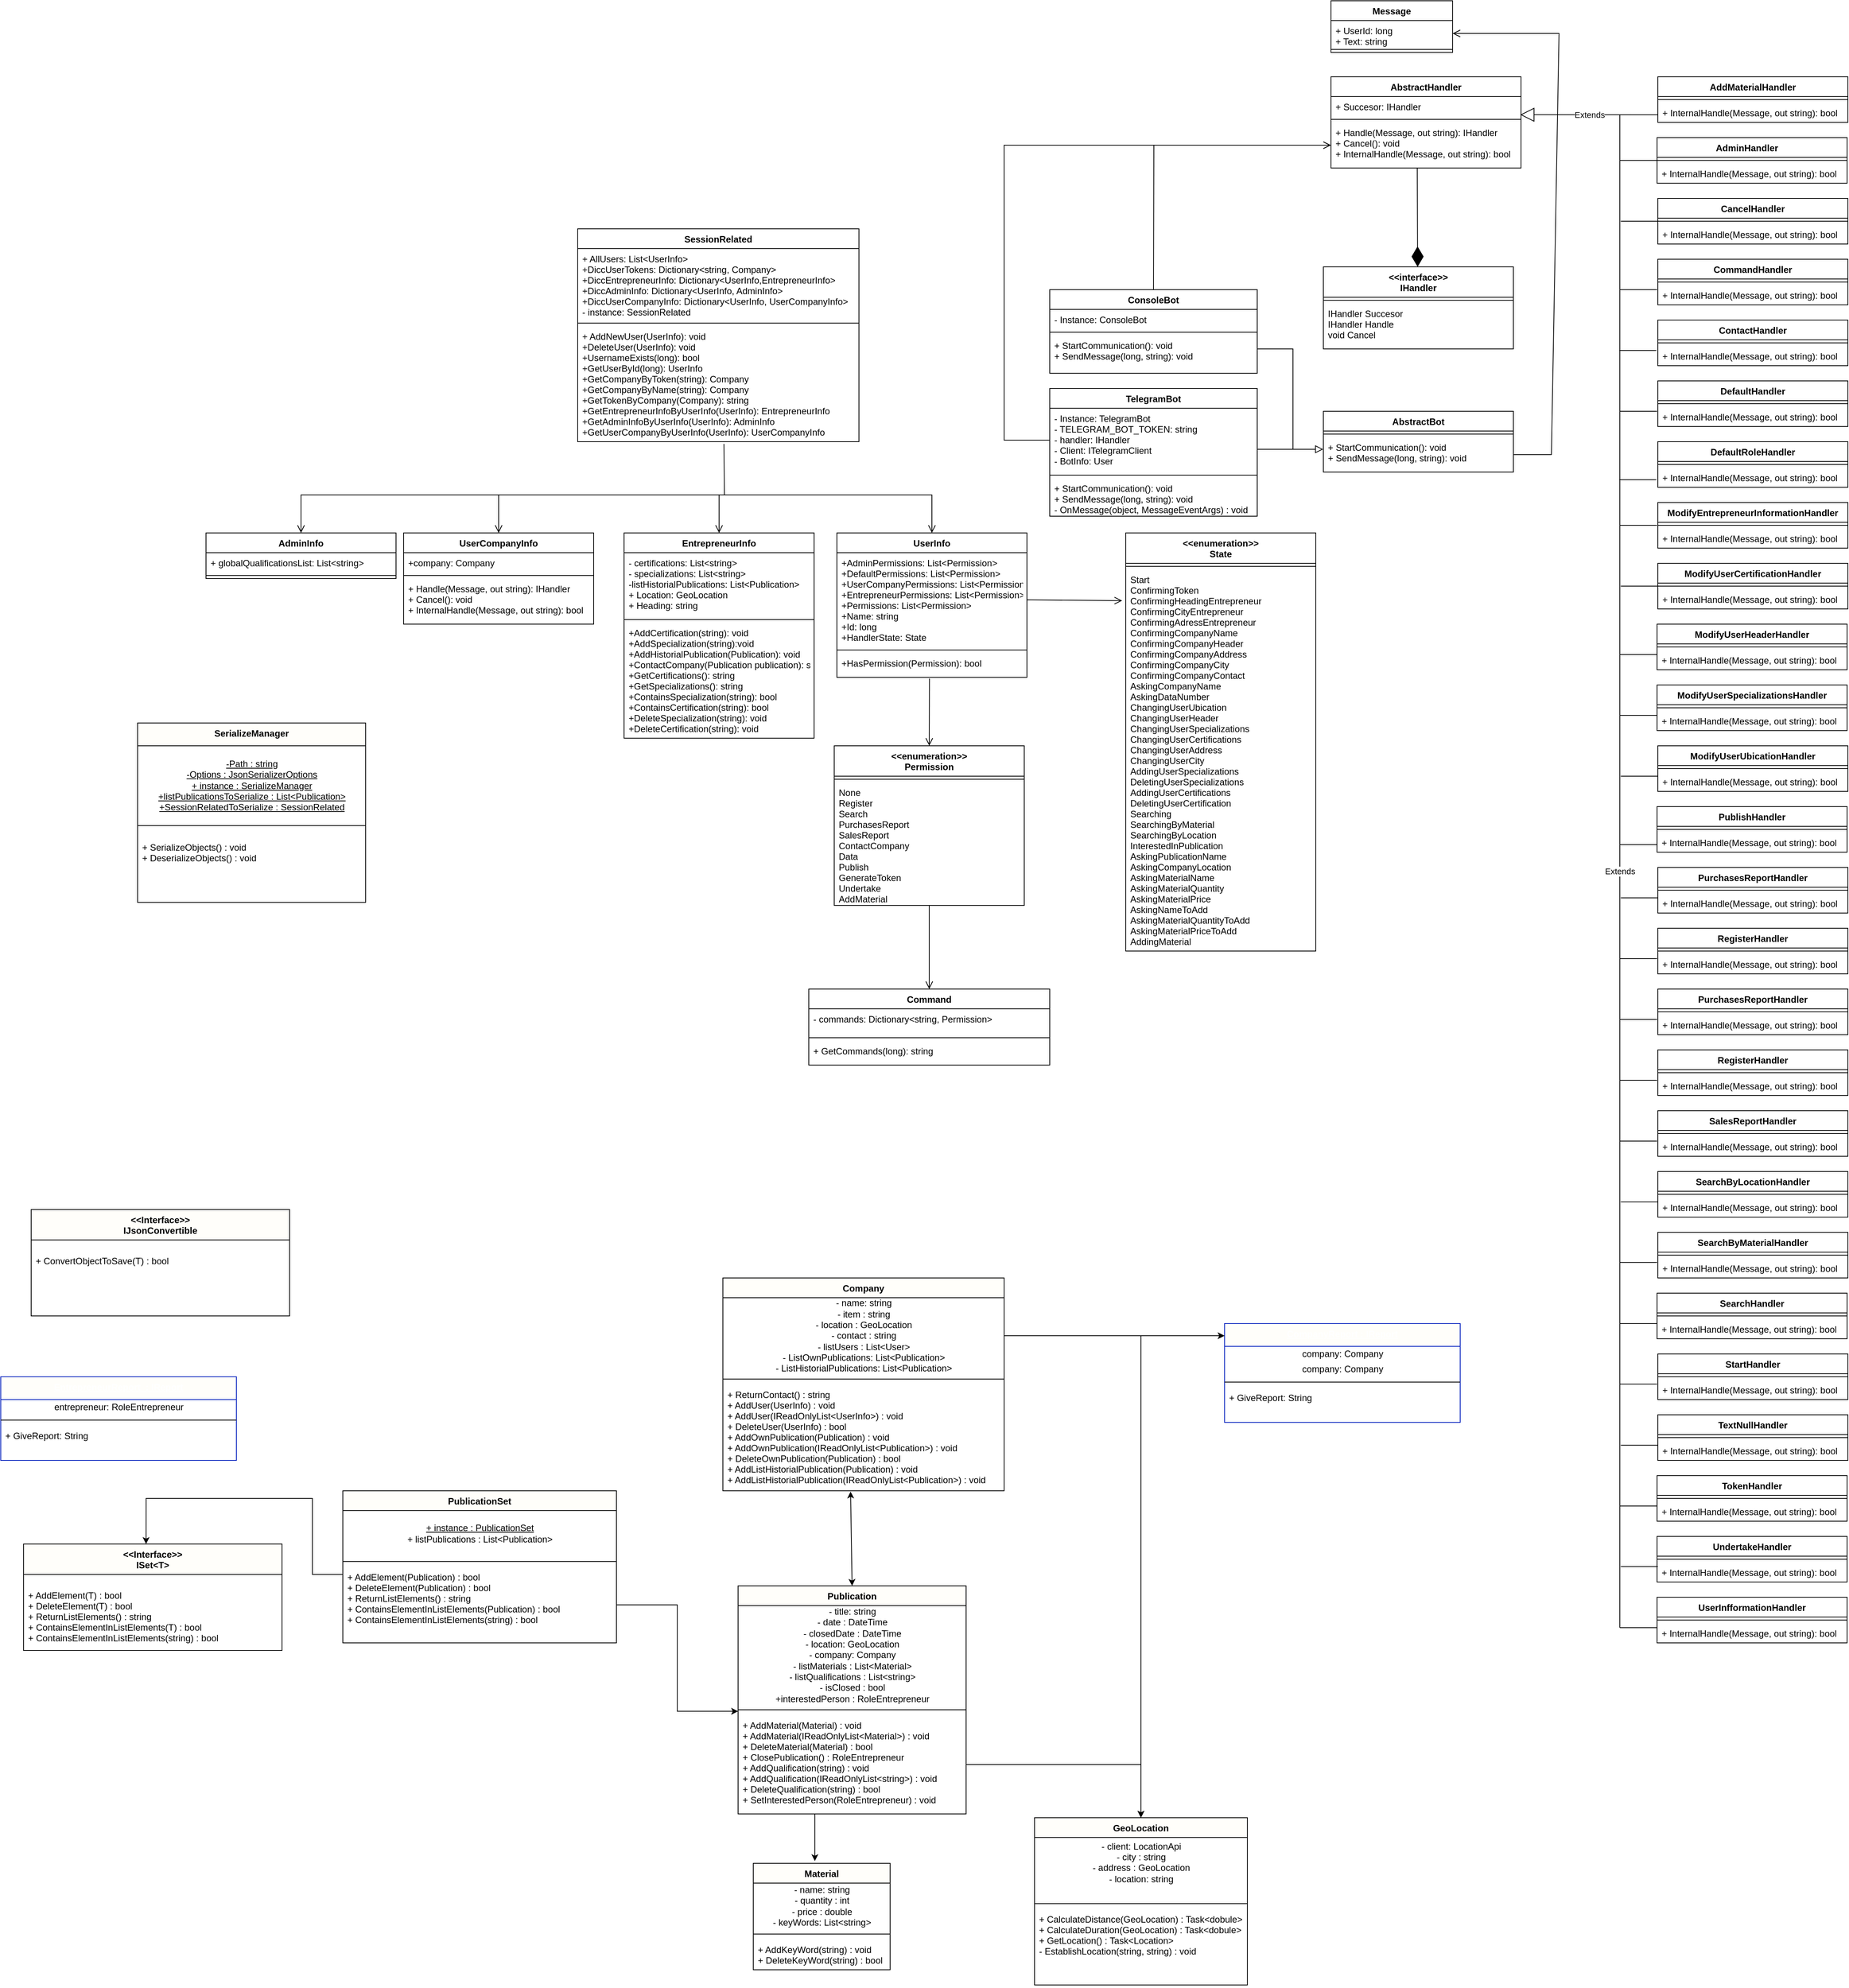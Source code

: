 <mxfile>
    <diagram id="8N9IxCA1fJN8erkE_-Jc" name="Página-1">
        <mxGraphModel dx="4220" dy="4378" grid="1" gridSize="10" guides="1" tooltips="1" connect="1" arrows="1" fold="1" page="1" pageScale="1" pageWidth="827" pageHeight="1169" math="0" shadow="0">
            <root>
                <mxCell id="0"/>
                <mxCell id="1" parent="0"/>
                <mxCell id="2" value="Company" style="swimlane;fontStyle=1;align=center;verticalAlign=top;childLayout=stackLayout;horizontal=1;startSize=26;horizontalStack=0;resizeParent=1;resizeParentMax=0;resizeLast=0;collapsible=1;marginBottom=0;fillColor=#FFFEFA;" parent="1" vertex="1">
                    <mxGeometry x="130" y="180" width="370" height="280" as="geometry"/>
                </mxCell>
                <mxCell id="3" value="&lt;div&gt;&lt;span&gt;- name: string&lt;/span&gt;&lt;br&gt;&lt;/div&gt;&lt;div&gt;- item : string&lt;/div&gt;&lt;div&gt;- location : GeoLocation&lt;/div&gt;&lt;div&gt;- contact : string&lt;/div&gt;&lt;div&gt;- listUsers : List&amp;lt;User&amp;gt;&lt;br&gt;&lt;/div&gt;&lt;div&gt;- ListOwnPublications: List&amp;lt;Publication&amp;gt;&lt;br&gt;&lt;/div&gt;&lt;div&gt;- ListHistorialPublications: List&amp;lt;Publication&amp;gt;&lt;br&gt;&lt;/div&gt;" style="text;html=1;align=center;verticalAlign=middle;resizable=0;points=[];autosize=1;strokeColor=none;fillColor=none;" parent="2" vertex="1">
                    <mxGeometry y="26" width="370" height="100" as="geometry"/>
                </mxCell>
                <mxCell id="4" value="" style="line;strokeWidth=1;fillColor=none;align=left;verticalAlign=middle;spacingTop=-1;spacingLeft=3;spacingRight=3;rotatable=0;labelPosition=right;points=[];portConstraint=eastwest;" parent="2" vertex="1">
                    <mxGeometry y="126" width="370" height="14" as="geometry"/>
                </mxCell>
                <mxCell id="5" value="+ ReturnContact() : string&#10;+ AddUser(UserInfo) : void&#10;+ AddUser(IReadOnlyList&lt;UserInfo&gt;) : void&#10;+ DeleteUser(UserInfo) : bool&#10;+ AddOwnPublication(Publication) : void&#10;+ AddOwnPublication(IReadOnlyList&lt;Publication&gt;) : void&#10;+ DeleteOwnPublication(Publication) : bool&#10;+ AddListHistorialPublication(Publication) : void&#10;+ AddListHistorialPublication(IReadOnlyList&lt;Publication&gt;) : void&#10;" style="text;strokeColor=none;fillColor=none;align=left;verticalAlign=top;spacingLeft=4;spacingRight=4;overflow=hidden;rotatable=0;points=[[0,0.5],[1,0.5]];portConstraint=eastwest;" parent="2" vertex="1">
                    <mxGeometry y="140" width="370" height="140" as="geometry"/>
                </mxCell>
                <mxCell id="6" value="Material" style="swimlane;fontStyle=1;align=center;verticalAlign=top;childLayout=stackLayout;horizontal=1;startSize=26;horizontalStack=0;resizeParent=1;resizeParentMax=0;resizeLast=0;collapsible=1;marginBottom=0;fillColor=#FFFEFA;" parent="1" vertex="1">
                    <mxGeometry x="170" y="950" width="180" height="140" as="geometry"/>
                </mxCell>
                <mxCell id="7" value="&lt;div&gt;&lt;span&gt;- name: string&lt;/span&gt;&lt;br&gt;&lt;/div&gt;&lt;div&gt;- quantity : int&lt;/div&gt;&lt;div&gt;- price : double&lt;/div&gt;&lt;div&gt;- keyWords: List&amp;lt;string&amp;gt;&lt;br&gt;&lt;/div&gt;" style="text;html=1;align=center;verticalAlign=middle;resizable=0;points=[];autosize=1;strokeColor=none;fillColor=none;" parent="6" vertex="1">
                    <mxGeometry y="26" width="180" height="60" as="geometry"/>
                </mxCell>
                <mxCell id="8" value="" style="line;strokeWidth=1;fillColor=none;align=left;verticalAlign=middle;spacingTop=-1;spacingLeft=3;spacingRight=3;rotatable=0;labelPosition=right;points=[];portConstraint=eastwest;" parent="6" vertex="1">
                    <mxGeometry y="86" width="180" height="14" as="geometry"/>
                </mxCell>
                <mxCell id="9" value="+ AddKeyWord(string) : void&#10;+ DeleteKeyWord(string) : bool" style="text;strokeColor=none;fillColor=none;align=left;verticalAlign=top;spacingLeft=4;spacingRight=4;overflow=hidden;rotatable=0;points=[[0,0.5],[1,0.5]];portConstraint=eastwest;" parent="6" vertex="1">
                    <mxGeometry y="100" width="180" height="40" as="geometry"/>
                </mxCell>
                <mxCell id="10" value="Publication" style="swimlane;fontStyle=1;align=center;verticalAlign=top;childLayout=stackLayout;horizontal=1;startSize=26;horizontalStack=0;resizeParent=1;resizeParentMax=0;resizeLast=0;collapsible=1;marginBottom=0;fillColor=#FFFEFA;" parent="1" vertex="1">
                    <mxGeometry x="150" y="585" width="300" height="300" as="geometry"/>
                </mxCell>
                <mxCell id="11" value="&lt;div&gt;&lt;span&gt;- title: string&lt;/span&gt;&lt;br&gt;&lt;/div&gt;&lt;div&gt;- date : DateTime&lt;/div&gt;&lt;div&gt;- closedDate : DateTime&lt;/div&gt;&lt;div&gt;&lt;span&gt;- location: GeoLocation&lt;/span&gt;&lt;/div&gt;&lt;div&gt;- company: Company&lt;br&gt;&lt;/div&gt;&lt;div&gt;- listMaterials : List&amp;lt;Material&amp;gt;&lt;br&gt;&lt;/div&gt;&lt;div&gt;- listQualifications : List&amp;lt;string&amp;gt;&lt;br&gt;&lt;/div&gt;&lt;div&gt;- isClosed : bool&lt;/div&gt;&lt;div&gt;+interestedPerson : RoleEntrepreneur&lt;/div&gt;" style="text;html=1;align=center;verticalAlign=middle;resizable=0;points=[];autosize=1;strokeColor=none;fillColor=none;" parent="10" vertex="1">
                    <mxGeometry y="26" width="300" height="130" as="geometry"/>
                </mxCell>
                <mxCell id="12" value="" style="line;strokeWidth=1;fillColor=none;align=left;verticalAlign=middle;spacingTop=-1;spacingLeft=3;spacingRight=3;rotatable=0;labelPosition=right;points=[];portConstraint=eastwest;" parent="10" vertex="1">
                    <mxGeometry y="156" width="300" height="14" as="geometry"/>
                </mxCell>
                <mxCell id="13" value="+ AddMaterial(Material) : void&#10;+ AddMaterial(IReadOnlyList&lt;Material&gt;) : void&#10;+ DeleteMaterial(Material) : bool&#10;+ ClosePublication() : RoleEntrepreneur&#10;+ AddQualification(string) : void&#10;+ AddQualification(IReadOnlyList&lt;string&gt;) : void&#10;+ DeleteQualification(string) : bool&#10;+ SetInterestedPerson(RoleEntrepreneur) : void&#10;" style="text;strokeColor=none;fillColor=none;align=left;verticalAlign=top;spacingLeft=4;spacingRight=4;overflow=hidden;rotatable=0;points=[[0,0.5],[1,0.5]];portConstraint=eastwest;" parent="10" vertex="1">
                    <mxGeometry y="170" width="300" height="130" as="geometry"/>
                </mxCell>
                <mxCell id="14" value="GeoLocation" style="swimlane;fontStyle=1;align=center;verticalAlign=top;childLayout=stackLayout;horizontal=1;startSize=26;horizontalStack=0;resizeParent=1;resizeParentMax=0;resizeLast=0;collapsible=1;marginBottom=0;fillColor=#FFFEFA;" parent="1" vertex="1">
                    <mxGeometry x="540" y="890" width="280" height="220" as="geometry"/>
                </mxCell>
                <mxCell id="15" value="&lt;div&gt;&lt;span&gt;- client: LocationApi&lt;/span&gt;&lt;br&gt;&lt;/div&gt;&lt;div&gt;- city : string&lt;/div&gt;&lt;div&gt;- address : GeoLocation&lt;/div&gt;&lt;div&gt;- location: string&lt;/div&gt;&lt;div&gt;&lt;br&gt;&lt;/div&gt;" style="text;html=1;align=center;verticalAlign=middle;resizable=0;points=[];autosize=1;strokeColor=none;fillColor=none;" parent="14" vertex="1">
                    <mxGeometry y="26" width="280" height="80" as="geometry"/>
                </mxCell>
                <mxCell id="16" value="" style="line;strokeWidth=1;fillColor=none;align=left;verticalAlign=middle;spacingTop=-1;spacingLeft=3;spacingRight=3;rotatable=0;labelPosition=right;points=[];portConstraint=eastwest;" parent="14" vertex="1">
                    <mxGeometry y="106" width="280" height="14" as="geometry"/>
                </mxCell>
                <mxCell id="17" value="+ CalculateDistance(GeoLocation) : Task&lt;dobule&gt;&#10;+ CalculateDuration(GeoLocation) : Task&lt;dobule&gt;&#10;+ GetLocation() : Task&lt;Location&gt;&#10;- EstablishLocation(string, string) : void&#10;" style="text;strokeColor=none;fillColor=none;align=left;verticalAlign=top;spacingLeft=4;spacingRight=4;overflow=hidden;rotatable=0;points=[[0,0.5],[1,0.5]];portConstraint=eastwest;" parent="14" vertex="1">
                    <mxGeometry y="120" width="280" height="100" as="geometry"/>
                </mxCell>
                <mxCell id="23" style="edgeStyle=orthogonalEdgeStyle;rounded=0;orthogonalLoop=1;jettySize=auto;html=1;entryX=0.5;entryY=0;entryDx=0;entryDy=0;" parent="1" source="3" target="14" edge="1">
                    <mxGeometry relative="1" as="geometry"/>
                </mxCell>
                <mxCell id="26" style="edgeStyle=orthogonalEdgeStyle;rounded=0;orthogonalLoop=1;jettySize=auto;html=1;entryX=0.5;entryY=0;entryDx=0;entryDy=0;" parent="1" source="13" target="14" edge="1">
                    <mxGeometry relative="1" as="geometry"/>
                </mxCell>
                <mxCell id="34" value="PublicationSet" style="swimlane;fontStyle=1;align=center;verticalAlign=top;childLayout=stackLayout;horizontal=1;startSize=26;horizontalStack=0;resizeParent=1;resizeParentMax=0;resizeLast=0;collapsible=1;marginBottom=0;fillColor=#FFFEFA;" parent="1" vertex="1">
                    <mxGeometry x="-370" y="460" width="360" height="200" as="geometry"/>
                </mxCell>
                <mxCell id="35" value="&lt;div&gt;&lt;span&gt;&lt;br&gt;&lt;/span&gt;&lt;/div&gt;&lt;div&gt;&lt;span&gt;&lt;u&gt;+ instance : PublicationSet&lt;/u&gt;&lt;/span&gt;&lt;/div&gt;&lt;div&gt;&lt;span&gt;+ listPublications : List&amp;lt;Publication&amp;gt;&lt;/span&gt;&lt;/div&gt;&lt;div&gt;&lt;br&gt;&lt;/div&gt;" style="text;html=1;align=center;verticalAlign=middle;resizable=0;points=[];autosize=1;strokeColor=none;fillColor=none;" parent="34" vertex="1">
                    <mxGeometry y="26" width="360" height="60" as="geometry"/>
                </mxCell>
                <mxCell id="36" value="" style="line;strokeWidth=1;fillColor=none;align=left;verticalAlign=middle;spacingTop=-1;spacingLeft=3;spacingRight=3;rotatable=0;labelPosition=right;points=[];portConstraint=eastwest;" parent="34" vertex="1">
                    <mxGeometry y="86" width="360" height="14" as="geometry"/>
                </mxCell>
                <mxCell id="37" value="+ AddElement(Publication) : bool&#10;+ DeleteElement(Publication) : bool&#10;+ ReturnListElements() : string&#10;+ ContainsElementInListElements(Publication) : bool&#10;+ ContainsElementInListElements(string) : bool&#10;" style="text;strokeColor=none;fillColor=none;align=left;verticalAlign=top;spacingLeft=4;spacingRight=4;overflow=hidden;rotatable=0;points=[[0,0.5],[1,0.5]];portConstraint=eastwest;" parent="34" vertex="1">
                    <mxGeometry y="100" width="360" height="100" as="geometry"/>
                </mxCell>
                <mxCell id="40" style="edgeStyle=orthogonalEdgeStyle;rounded=0;orthogonalLoop=1;jettySize=auto;html=1;entryX=0;entryY=0.643;entryDx=0;entryDy=0;entryPerimeter=0;" parent="1" source="37" target="12" edge="1">
                    <mxGeometry relative="1" as="geometry"/>
                </mxCell>
                <mxCell id="44" style="edgeStyle=orthogonalEdgeStyle;rounded=0;orthogonalLoop=1;jettySize=auto;html=1;entryX=0.45;entryY=-0.021;entryDx=0;entryDy=0;entryPerimeter=0;" parent="1" source="13" target="6" edge="1">
                    <mxGeometry relative="1" as="geometry">
                        <Array as="points">
                            <mxPoint x="251" y="900"/>
                            <mxPoint x="251" y="900"/>
                        </Array>
                    </mxGeometry>
                </mxCell>
                <mxCell id="45" value="" style="endArrow=classic;startArrow=classic;html=1;exitX=0.5;exitY=0;exitDx=0;exitDy=0;entryX=0.454;entryY=1.007;entryDx=0;entryDy=0;entryPerimeter=0;" parent="1" source="10" target="5" edge="1">
                    <mxGeometry width="50" height="50" relative="1" as="geometry">
                        <mxPoint x="350" y="450" as="sourcePoint"/>
                        <mxPoint x="400" y="400" as="targetPoint"/>
                    </mxGeometry>
                </mxCell>
                <mxCell id="56" value="EntrepreneurReport  : IReport" style="swimlane;fontStyle=5;align=center;verticalAlign=top;childLayout=stackLayout;horizontal=1;startSize=30;horizontalStack=0;resizeParent=1;resizeParentMax=0;resizeLast=0;collapsible=1;marginBottom=0;fillColor=#FFFEFA;whiteSpace=wrap;strokeColor=#001DBC;fontColor=#ffffff;" parent="1" vertex="1">
                    <mxGeometry x="-820" y="310" width="310" height="110" as="geometry"/>
                </mxCell>
                <mxCell id="57" value="entrepreneur: RoleEntrepreneur" style="text;html=1;align=center;verticalAlign=middle;resizable=0;points=[];autosize=1;strokeColor=none;fillColor=none;" parent="56" vertex="1">
                    <mxGeometry y="30" width="310" height="20" as="geometry"/>
                </mxCell>
                <mxCell id="58" value="" style="line;strokeWidth=1;fillColor=none;align=left;verticalAlign=middle;spacingTop=-1;spacingLeft=3;spacingRight=3;rotatable=0;labelPosition=right;points=[];portConstraint=eastwest;" parent="56" vertex="1">
                    <mxGeometry y="50" width="310" height="14" as="geometry"/>
                </mxCell>
                <mxCell id="59" value="+ GiveReport: String" style="text;strokeColor=none;fillColor=none;align=left;verticalAlign=top;spacingLeft=4;spacingRight=4;overflow=hidden;rotatable=0;points=[[0,0.5],[1,0.5]];portConstraint=eastwest;" parent="56" vertex="1">
                    <mxGeometry y="64" width="310" height="46" as="geometry"/>
                </mxCell>
                <mxCell id="60" value="CompanyReport : IReport" style="swimlane;fontStyle=5;align=center;verticalAlign=top;childLayout=stackLayout;horizontal=1;startSize=30;horizontalStack=0;resizeParent=1;resizeParentMax=0;resizeLast=0;collapsible=1;marginBottom=0;fillColor=#FFFEFA;whiteSpace=wrap;strokeColor=#001DBC;fontColor=#ffffff;" parent="1" vertex="1">
                    <mxGeometry x="790" y="240" width="310" height="130" as="geometry"/>
                </mxCell>
                <mxCell id="66" value="company: Company" style="text;html=1;align=center;verticalAlign=middle;resizable=0;points=[];autosize=1;strokeColor=none;fillColor=none;" parent="60" vertex="1">
                    <mxGeometry y="30" width="310" height="20" as="geometry"/>
                </mxCell>
                <mxCell id="61" value="company: Company" style="text;html=1;align=center;verticalAlign=middle;resizable=0;points=[];autosize=1;strokeColor=none;fillColor=none;" parent="60" vertex="1">
                    <mxGeometry y="50" width="310" height="20" as="geometry"/>
                </mxCell>
                <mxCell id="62" value="" style="line;strokeWidth=1;fillColor=none;align=left;verticalAlign=middle;spacingTop=-1;spacingLeft=3;spacingRight=3;rotatable=0;labelPosition=right;points=[];portConstraint=eastwest;" parent="60" vertex="1">
                    <mxGeometry y="70" width="310" height="14" as="geometry"/>
                </mxCell>
                <mxCell id="63" value="+ GiveReport: String" style="text;strokeColor=none;fillColor=none;align=left;verticalAlign=top;spacingLeft=4;spacingRight=4;overflow=hidden;rotatable=0;points=[[0,0.5],[1,0.5]];portConstraint=eastwest;" parent="60" vertex="1">
                    <mxGeometry y="84" width="310" height="46" as="geometry"/>
                </mxCell>
                <mxCell id="65" style="edgeStyle=orthogonalEdgeStyle;rounded=0;orthogonalLoop=1;jettySize=auto;html=1;" parent="1" source="3" edge="1">
                    <mxGeometry relative="1" as="geometry">
                        <mxPoint x="790" y="256" as="targetPoint"/>
                        <Array as="points">
                            <mxPoint x="770" y="256"/>
                            <mxPoint x="770" y="256"/>
                        </Array>
                    </mxGeometry>
                </mxCell>
                <mxCell id="67" value="&lt;&lt;Interface&gt;&gt;&#10;ISet&lt;T&gt;&#10;" style="swimlane;fontStyle=1;align=center;verticalAlign=top;childLayout=stackLayout;horizontal=1;startSize=40;horizontalStack=0;resizeParent=1;resizeParentMax=0;resizeLast=0;collapsible=1;marginBottom=0;fillColor=#FFFEFA;whiteSpace=wrap;" parent="1" vertex="1">
                    <mxGeometry x="-790" y="530" width="340" height="140" as="geometry"/>
                </mxCell>
                <mxCell id="70" value="&#10;+ AddElement(T) : bool&#10;+ DeleteElement(T) : bool&#10;+ ReturnListElements() : string&#10;+ ContainsElementInListElements(T) : bool&#10;+ ContainsElementInListElements(string) : bool&#10;" style="text;strokeColor=none;fillColor=none;align=left;verticalAlign=top;spacingLeft=4;spacingRight=4;overflow=hidden;rotatable=0;points=[[0,0.5],[1,0.5]];portConstraint=eastwest;" parent="67" vertex="1">
                    <mxGeometry y="40" width="340" height="100" as="geometry"/>
                </mxCell>
                <mxCell id="72" style="edgeStyle=orthogonalEdgeStyle;rounded=0;orthogonalLoop=1;jettySize=auto;html=1;entryX=0.474;entryY=0;entryDx=0;entryDy=0;entryPerimeter=0;" parent="1" source="37" target="67" edge="1">
                    <mxGeometry relative="1" as="geometry">
                        <Array as="points">
                            <mxPoint x="-410" y="570"/>
                            <mxPoint x="-410" y="470"/>
                            <mxPoint x="-629" y="470"/>
                        </Array>
                    </mxGeometry>
                </mxCell>
                <mxCell id="79" value="&lt;&lt;Interface&gt;&gt;&#10;IJsonConvertible&#10;" style="swimlane;fontStyle=1;align=center;verticalAlign=top;childLayout=stackLayout;horizontal=1;startSize=40;horizontalStack=0;resizeParent=1;resizeParentMax=0;resizeLast=0;collapsible=1;marginBottom=0;fillColor=#FFFEFA;whiteSpace=wrap;" parent="1" vertex="1">
                    <mxGeometry x="-780" y="90" width="340" height="140" as="geometry"/>
                </mxCell>
                <mxCell id="80" value="&#10;+ ConvertObjectToSave(T) : bool" style="text;strokeColor=none;fillColor=none;align=left;verticalAlign=top;spacingLeft=4;spacingRight=4;overflow=hidden;rotatable=0;points=[[0,0.5],[1,0.5]];portConstraint=eastwest;" parent="79" vertex="1">
                    <mxGeometry y="40" width="340" height="100" as="geometry"/>
                </mxCell>
                <mxCell id="81" value="SerializeManager" style="swimlane;fontStyle=1;align=center;verticalAlign=top;childLayout=stackLayout;horizontal=1;startSize=30;horizontalStack=0;resizeParent=1;resizeParentMax=0;resizeLast=0;collapsible=1;marginBottom=0;fillColor=#FFFEFA;whiteSpace=wrap;" parent="1" vertex="1">
                    <mxGeometry x="-640" y="-550" width="300" height="236" as="geometry"/>
                </mxCell>
                <mxCell id="82" value="&lt;div&gt;&lt;u&gt;&lt;br&gt;&lt;/u&gt;&lt;/div&gt;&lt;div&gt;&lt;div&gt;&lt;u&gt;-Path : string&lt;/u&gt;&lt;/div&gt;&lt;div&gt;&lt;u&gt;-Options : JsonSerializerOptions&lt;/u&gt;&lt;/div&gt;&lt;/div&gt;&lt;div&gt;&lt;u&gt;+ instance : SerializeManager&lt;/u&gt;&lt;/div&gt;&lt;div&gt;&lt;u&gt;+listPublicationsToSerialize : List&amp;lt;Publication&amp;gt;&lt;/u&gt;&lt;/div&gt;&lt;div&gt;&lt;u&gt;+SessionRelatedToSerialize : SessionRelated&lt;/u&gt;&lt;/div&gt;" style="text;html=1;align=center;verticalAlign=middle;resizable=0;points=[];autosize=1;strokeColor=none;fillColor=none;" parent="81" vertex="1">
                    <mxGeometry y="30" width="300" height="90" as="geometry"/>
                </mxCell>
                <mxCell id="83" value="" style="line;strokeWidth=1;fillColor=none;align=left;verticalAlign=middle;spacingTop=-1;spacingLeft=3;spacingRight=3;rotatable=0;labelPosition=right;points=[];portConstraint=eastwest;" parent="81" vertex="1">
                    <mxGeometry y="120" width="300" height="30" as="geometry"/>
                </mxCell>
                <mxCell id="84" value="+ SerializeObjects() : void&#10;+ DeserializeObjects() : void" style="text;strokeColor=none;fillColor=none;align=left;verticalAlign=top;spacingLeft=4;spacingRight=4;overflow=hidden;rotatable=0;points=[[0,0.5],[1,0.5]];portConstraint=eastwest;" parent="81" vertex="1">
                    <mxGeometry y="150" width="300" height="86" as="geometry"/>
                </mxCell>
                <mxCell id="88" value="AbstractHandler" style="swimlane;fontStyle=1;align=center;verticalAlign=top;childLayout=stackLayout;horizontal=1;startSize=26;horizontalStack=0;resizeParent=1;resizeParentMax=0;resizeLast=0;collapsible=1;marginBottom=0;" parent="1" vertex="1">
                    <mxGeometry x="930" y="-1400" width="250" height="120" as="geometry"/>
                </mxCell>
                <mxCell id="89" value="+ Succesor: IHandler" style="text;strokeColor=none;fillColor=none;align=left;verticalAlign=top;spacingLeft=4;spacingRight=4;overflow=hidden;rotatable=0;points=[[0,0.5],[1,0.5]];portConstraint=eastwest;" parent="88" vertex="1">
                    <mxGeometry y="26" width="250" height="26" as="geometry"/>
                </mxCell>
                <mxCell id="90" value="" style="line;strokeWidth=1;fillColor=none;align=left;verticalAlign=middle;spacingTop=-1;spacingLeft=3;spacingRight=3;rotatable=0;labelPosition=right;points=[];portConstraint=eastwest;" parent="88" vertex="1">
                    <mxGeometry y="52" width="250" height="8" as="geometry"/>
                </mxCell>
                <mxCell id="91" value="+ Handle(Message, out string): IHandler&#10;+ Cancel(): void&#10;+ InternalHandle(Message, out string): bool" style="text;strokeColor=none;fillColor=none;align=left;verticalAlign=top;spacingLeft=4;spacingRight=4;overflow=hidden;rotatable=0;points=[[0,0.5],[1,0.5]];portConstraint=eastwest;" parent="88" vertex="1">
                    <mxGeometry y="60" width="250" height="60" as="geometry"/>
                </mxCell>
                <mxCell id="94" value="ContactHandler" style="swimlane;fontStyle=1;align=center;verticalAlign=top;childLayout=stackLayout;horizontal=1;startSize=26;horizontalStack=0;resizeParent=1;resizeParentMax=0;resizeLast=0;collapsible=1;marginBottom=0;" parent="1" vertex="1">
                    <mxGeometry x="1360" y="-1080" width="250" height="60" as="geometry"/>
                </mxCell>
                <mxCell id="96" value="" style="line;strokeWidth=1;fillColor=none;align=left;verticalAlign=middle;spacingTop=-1;spacingLeft=3;spacingRight=3;rotatable=0;labelPosition=right;points=[];portConstraint=eastwest;" parent="94" vertex="1">
                    <mxGeometry y="26" width="250" height="8" as="geometry"/>
                </mxCell>
                <mxCell id="97" value="+ InternalHandle(Message, out string): bool" style="text;strokeColor=none;fillColor=none;align=left;verticalAlign=top;spacingLeft=4;spacingRight=4;overflow=hidden;rotatable=0;points=[[0,0.5],[1,0.5]];portConstraint=eastwest;" parent="94" vertex="1">
                    <mxGeometry y="34" width="250" height="26" as="geometry"/>
                </mxCell>
                <mxCell id="98" value="DefaultHandler" style="swimlane;fontStyle=1;align=center;verticalAlign=top;childLayout=stackLayout;horizontal=1;startSize=26;horizontalStack=0;resizeParent=1;resizeParentMax=0;resizeLast=0;collapsible=1;marginBottom=0;" parent="1" vertex="1">
                    <mxGeometry x="1360" y="-1000" width="250" height="60" as="geometry"/>
                </mxCell>
                <mxCell id="99" value="" style="line;strokeWidth=1;fillColor=none;align=left;verticalAlign=middle;spacingTop=-1;spacingLeft=3;spacingRight=3;rotatable=0;labelPosition=right;points=[];portConstraint=eastwest;" parent="98" vertex="1">
                    <mxGeometry y="26" width="250" height="8" as="geometry"/>
                </mxCell>
                <mxCell id="100" value="+ InternalHandle(Message, out string): bool" style="text;strokeColor=none;fillColor=none;align=left;verticalAlign=top;spacingLeft=4;spacingRight=4;overflow=hidden;rotatable=0;points=[[0,0.5],[1,0.5]];portConstraint=eastwest;" parent="98" vertex="1">
                    <mxGeometry y="34" width="250" height="26" as="geometry"/>
                </mxCell>
                <mxCell id="101" value="DefaultRoleHandler" style="swimlane;fontStyle=1;align=center;verticalAlign=top;childLayout=stackLayout;horizontal=1;startSize=26;horizontalStack=0;resizeParent=1;resizeParentMax=0;resizeLast=0;collapsible=1;marginBottom=0;" parent="1" vertex="1">
                    <mxGeometry x="1360" y="-920" width="250" height="60" as="geometry"/>
                </mxCell>
                <mxCell id="102" value="" style="line;strokeWidth=1;fillColor=none;align=left;verticalAlign=middle;spacingTop=-1;spacingLeft=3;spacingRight=3;rotatable=0;labelPosition=right;points=[];portConstraint=eastwest;" parent="101" vertex="1">
                    <mxGeometry y="26" width="250" height="8" as="geometry"/>
                </mxCell>
                <mxCell id="103" value="+ InternalHandle(Message, out string): bool" style="text;strokeColor=none;fillColor=none;align=left;verticalAlign=top;spacingLeft=4;spacingRight=4;overflow=hidden;rotatable=0;points=[[0,0.5],[1,0.5]];portConstraint=eastwest;" parent="101" vertex="1">
                    <mxGeometry y="34" width="250" height="26" as="geometry"/>
                </mxCell>
                <mxCell id="104" value="ModifyEntrepreneurInformationHandler" style="swimlane;fontStyle=1;align=center;verticalAlign=top;childLayout=stackLayout;horizontal=1;startSize=26;horizontalStack=0;resizeParent=1;resizeParentMax=0;resizeLast=0;collapsible=1;marginBottom=0;" parent="1" vertex="1">
                    <mxGeometry x="1360" y="-840" width="250" height="60" as="geometry"/>
                </mxCell>
                <mxCell id="105" value="" style="line;strokeWidth=1;fillColor=none;align=left;verticalAlign=middle;spacingTop=-1;spacingLeft=3;spacingRight=3;rotatable=0;labelPosition=right;points=[];portConstraint=eastwest;" parent="104" vertex="1">
                    <mxGeometry y="26" width="250" height="8" as="geometry"/>
                </mxCell>
                <mxCell id="106" value="+ InternalHandle(Message, out string): bool" style="text;strokeColor=none;fillColor=none;align=left;verticalAlign=top;spacingLeft=4;spacingRight=4;overflow=hidden;rotatable=0;points=[[0,0.5],[1,0.5]];portConstraint=eastwest;" parent="104" vertex="1">
                    <mxGeometry y="34" width="250" height="26" as="geometry"/>
                </mxCell>
                <mxCell id="107" value="ModifyUserCertificationHandler" style="swimlane;fontStyle=1;align=center;verticalAlign=top;childLayout=stackLayout;horizontal=1;startSize=26;horizontalStack=0;resizeParent=1;resizeParentMax=0;resizeLast=0;collapsible=1;marginBottom=0;" parent="1" vertex="1">
                    <mxGeometry x="1360" y="-760" width="250" height="60" as="geometry"/>
                </mxCell>
                <mxCell id="108" value="" style="line;strokeWidth=1;fillColor=none;align=left;verticalAlign=middle;spacingTop=-1;spacingLeft=3;spacingRight=3;rotatable=0;labelPosition=right;points=[];portConstraint=eastwest;" parent="107" vertex="1">
                    <mxGeometry y="26" width="250" height="8" as="geometry"/>
                </mxCell>
                <mxCell id="109" value="+ InternalHandle(Message, out string): bool" style="text;strokeColor=none;fillColor=none;align=left;verticalAlign=top;spacingLeft=4;spacingRight=4;overflow=hidden;rotatable=0;points=[[0,0.5],[1,0.5]];portConstraint=eastwest;" parent="107" vertex="1">
                    <mxGeometry y="34" width="250" height="26" as="geometry"/>
                </mxCell>
                <mxCell id="110" value="ModifyUserHeaderHandler" style="swimlane;fontStyle=1;align=center;verticalAlign=top;childLayout=stackLayout;horizontal=1;startSize=26;horizontalStack=0;resizeParent=1;resizeParentMax=0;resizeLast=0;collapsible=1;marginBottom=0;" parent="1" vertex="1">
                    <mxGeometry x="1359" y="-680" width="250" height="60" as="geometry"/>
                </mxCell>
                <mxCell id="111" value="" style="line;strokeWidth=1;fillColor=none;align=left;verticalAlign=middle;spacingTop=-1;spacingLeft=3;spacingRight=3;rotatable=0;labelPosition=right;points=[];portConstraint=eastwest;" parent="110" vertex="1">
                    <mxGeometry y="26" width="250" height="8" as="geometry"/>
                </mxCell>
                <mxCell id="112" value="+ InternalHandle(Message, out string): bool" style="text;strokeColor=none;fillColor=none;align=left;verticalAlign=top;spacingLeft=4;spacingRight=4;overflow=hidden;rotatable=0;points=[[0,0.5],[1,0.5]];portConstraint=eastwest;" parent="110" vertex="1">
                    <mxGeometry y="34" width="250" height="26" as="geometry"/>
                </mxCell>
                <mxCell id="113" value="SearchByMaterialHandler" style="swimlane;fontStyle=1;align=center;verticalAlign=top;childLayout=stackLayout;horizontal=1;startSize=26;horizontalStack=0;resizeParent=1;resizeParentMax=0;resizeLast=0;collapsible=1;marginBottom=0;" parent="1" vertex="1">
                    <mxGeometry x="1360" y="120" width="250" height="60" as="geometry"/>
                </mxCell>
                <mxCell id="114" value="" style="line;strokeWidth=1;fillColor=none;align=left;verticalAlign=middle;spacingTop=-1;spacingLeft=3;spacingRight=3;rotatable=0;labelPosition=right;points=[];portConstraint=eastwest;" parent="113" vertex="1">
                    <mxGeometry y="26" width="250" height="8" as="geometry"/>
                </mxCell>
                <mxCell id="115" value="+ InternalHandle(Message, out string): bool" style="text;strokeColor=none;fillColor=none;align=left;verticalAlign=top;spacingLeft=4;spacingRight=4;overflow=hidden;rotatable=0;points=[[0,0.5],[1,0.5]];portConstraint=eastwest;" parent="113" vertex="1">
                    <mxGeometry y="34" width="250" height="26" as="geometry"/>
                </mxCell>
                <mxCell id="116" value="StartHandler" style="swimlane;fontStyle=1;align=center;verticalAlign=top;childLayout=stackLayout;horizontal=1;startSize=26;horizontalStack=0;resizeParent=1;resizeParentMax=0;resizeLast=0;collapsible=1;marginBottom=0;" parent="1" vertex="1">
                    <mxGeometry x="1360" y="280" width="250" height="60" as="geometry"/>
                </mxCell>
                <mxCell id="117" value="" style="line;strokeWidth=1;fillColor=none;align=left;verticalAlign=middle;spacingTop=-1;spacingLeft=3;spacingRight=3;rotatable=0;labelPosition=right;points=[];portConstraint=eastwest;" parent="116" vertex="1">
                    <mxGeometry y="26" width="250" height="8" as="geometry"/>
                </mxCell>
                <mxCell id="118" value="+ InternalHandle(Message, out string): bool" style="text;strokeColor=none;fillColor=none;align=left;verticalAlign=top;spacingLeft=4;spacingRight=4;overflow=hidden;rotatable=0;points=[[0,0.5],[1,0.5]];portConstraint=eastwest;" parent="116" vertex="1">
                    <mxGeometry y="34" width="250" height="26" as="geometry"/>
                </mxCell>
                <mxCell id="119" value="TextNullHandler" style="swimlane;fontStyle=1;align=center;verticalAlign=top;childLayout=stackLayout;horizontal=1;startSize=26;horizontalStack=0;resizeParent=1;resizeParentMax=0;resizeLast=0;collapsible=1;marginBottom=0;" parent="1" vertex="1">
                    <mxGeometry x="1360" y="360" width="250" height="60" as="geometry"/>
                </mxCell>
                <mxCell id="120" value="" style="line;strokeWidth=1;fillColor=none;align=left;verticalAlign=middle;spacingTop=-1;spacingLeft=3;spacingRight=3;rotatable=0;labelPosition=right;points=[];portConstraint=eastwest;" parent="119" vertex="1">
                    <mxGeometry y="26" width="250" height="8" as="geometry"/>
                </mxCell>
                <mxCell id="121" value="+ InternalHandle(Message, out string): bool" style="text;strokeColor=none;fillColor=none;align=left;verticalAlign=top;spacingLeft=4;spacingRight=4;overflow=hidden;rotatable=0;points=[[0,0.5],[1,0.5]];portConstraint=eastwest;" parent="119" vertex="1">
                    <mxGeometry y="34" width="250" height="26" as="geometry"/>
                </mxCell>
                <mxCell id="122" value="SearchHandler" style="swimlane;fontStyle=1;align=center;verticalAlign=top;childLayout=stackLayout;horizontal=1;startSize=26;horizontalStack=0;resizeParent=1;resizeParentMax=0;resizeLast=0;collapsible=1;marginBottom=0;" parent="1" vertex="1">
                    <mxGeometry x="1359" y="200" width="250" height="60" as="geometry"/>
                </mxCell>
                <mxCell id="123" value="" style="line;strokeWidth=1;fillColor=none;align=left;verticalAlign=middle;spacingTop=-1;spacingLeft=3;spacingRight=3;rotatable=0;labelPosition=right;points=[];portConstraint=eastwest;" parent="122" vertex="1">
                    <mxGeometry y="26" width="250" height="8" as="geometry"/>
                </mxCell>
                <mxCell id="124" value="+ InternalHandle(Message, out string): bool" style="text;strokeColor=none;fillColor=none;align=left;verticalAlign=top;spacingLeft=4;spacingRight=4;overflow=hidden;rotatable=0;points=[[0,0.5],[1,0.5]];portConstraint=eastwest;" parent="122" vertex="1">
                    <mxGeometry y="34" width="250" height="26" as="geometry"/>
                </mxCell>
                <mxCell id="125" value="TokenHandler" style="swimlane;fontStyle=1;align=center;verticalAlign=top;childLayout=stackLayout;horizontal=1;startSize=26;horizontalStack=0;resizeParent=1;resizeParentMax=0;resizeLast=0;collapsible=1;marginBottom=0;" parent="1" vertex="1">
                    <mxGeometry x="1359" y="440" width="250" height="60" as="geometry"/>
                </mxCell>
                <mxCell id="126" value="" style="line;strokeWidth=1;fillColor=none;align=left;verticalAlign=middle;spacingTop=-1;spacingLeft=3;spacingRight=3;rotatable=0;labelPosition=right;points=[];portConstraint=eastwest;" parent="125" vertex="1">
                    <mxGeometry y="26" width="250" height="8" as="geometry"/>
                </mxCell>
                <mxCell id="127" value="+ InternalHandle(Message, out string): bool" style="text;strokeColor=none;fillColor=none;align=left;verticalAlign=top;spacingLeft=4;spacingRight=4;overflow=hidden;rotatable=0;points=[[0,0.5],[1,0.5]];portConstraint=eastwest;" parent="125" vertex="1">
                    <mxGeometry y="34" width="250" height="26" as="geometry"/>
                </mxCell>
                <mxCell id="128" value="PublishHandler" style="swimlane;fontStyle=1;align=center;verticalAlign=top;childLayout=stackLayout;horizontal=1;startSize=26;horizontalStack=0;resizeParent=1;resizeParentMax=0;resizeLast=0;collapsible=1;marginBottom=0;" parent="1" vertex="1">
                    <mxGeometry x="1359" y="-440" width="250" height="60" as="geometry"/>
                </mxCell>
                <mxCell id="129" value="" style="line;strokeWidth=1;fillColor=none;align=left;verticalAlign=middle;spacingTop=-1;spacingLeft=3;spacingRight=3;rotatable=0;labelPosition=right;points=[];portConstraint=eastwest;" parent="128" vertex="1">
                    <mxGeometry y="26" width="250" height="8" as="geometry"/>
                </mxCell>
                <mxCell id="130" value="+ InternalHandle(Message, out string): bool" style="text;strokeColor=none;fillColor=none;align=left;verticalAlign=top;spacingLeft=4;spacingRight=4;overflow=hidden;rotatable=0;points=[[0,0.5],[1,0.5]];portConstraint=eastwest;" parent="128" vertex="1">
                    <mxGeometry y="34" width="250" height="26" as="geometry"/>
                </mxCell>
                <mxCell id="131" value="ModifyUserUbicationHandler" style="swimlane;fontStyle=1;align=center;verticalAlign=top;childLayout=stackLayout;horizontal=1;startSize=26;horizontalStack=0;resizeParent=1;resizeParentMax=0;resizeLast=0;collapsible=1;marginBottom=0;" parent="1" vertex="1">
                    <mxGeometry x="1360" y="-520" width="250" height="60" as="geometry"/>
                </mxCell>
                <mxCell id="132" value="" style="line;strokeWidth=1;fillColor=none;align=left;verticalAlign=middle;spacingTop=-1;spacingLeft=3;spacingRight=3;rotatable=0;labelPosition=right;points=[];portConstraint=eastwest;" parent="131" vertex="1">
                    <mxGeometry y="26" width="250" height="8" as="geometry"/>
                </mxCell>
                <mxCell id="133" value="+ InternalHandle(Message, out string): bool" style="text;strokeColor=none;fillColor=none;align=left;verticalAlign=top;spacingLeft=4;spacingRight=4;overflow=hidden;rotatable=0;points=[[0,0.5],[1,0.5]];portConstraint=eastwest;" parent="131" vertex="1">
                    <mxGeometry y="34" width="250" height="26" as="geometry"/>
                </mxCell>
                <mxCell id="134" value="CommandHandler" style="swimlane;fontStyle=1;align=center;verticalAlign=top;childLayout=stackLayout;horizontal=1;startSize=26;horizontalStack=0;resizeParent=1;resizeParentMax=0;resizeLast=0;collapsible=1;marginBottom=0;" parent="1" vertex="1">
                    <mxGeometry x="1360" y="-1160" width="250" height="60" as="geometry"/>
                </mxCell>
                <mxCell id="135" value="" style="line;strokeWidth=1;fillColor=none;align=left;verticalAlign=middle;spacingTop=-1;spacingLeft=3;spacingRight=3;rotatable=0;labelPosition=right;points=[];portConstraint=eastwest;" parent="134" vertex="1">
                    <mxGeometry y="26" width="250" height="8" as="geometry"/>
                </mxCell>
                <mxCell id="136" value="+ InternalHandle(Message, out string): bool" style="text;strokeColor=none;fillColor=none;align=left;verticalAlign=top;spacingLeft=4;spacingRight=4;overflow=hidden;rotatable=0;points=[[0,0.5],[1,0.5]];portConstraint=eastwest;" parent="134" vertex="1">
                    <mxGeometry y="34" width="250" height="26" as="geometry"/>
                </mxCell>
                <mxCell id="137" value="ModifyUserSpecializationsHandler" style="swimlane;fontStyle=1;align=center;verticalAlign=top;childLayout=stackLayout;horizontal=1;startSize=26;horizontalStack=0;resizeParent=1;resizeParentMax=0;resizeLast=0;collapsible=1;marginBottom=0;" parent="1" vertex="1">
                    <mxGeometry x="1359" y="-600" width="250" height="60" as="geometry"/>
                </mxCell>
                <mxCell id="138" value="" style="line;strokeWidth=1;fillColor=none;align=left;verticalAlign=middle;spacingTop=-1;spacingLeft=3;spacingRight=3;rotatable=0;labelPosition=right;points=[];portConstraint=eastwest;" parent="137" vertex="1">
                    <mxGeometry y="26" width="250" height="8" as="geometry"/>
                </mxCell>
                <mxCell id="139" value="+ InternalHandle(Message, out string): bool" style="text;strokeColor=none;fillColor=none;align=left;verticalAlign=top;spacingLeft=4;spacingRight=4;overflow=hidden;rotatable=0;points=[[0,0.5],[1,0.5]];portConstraint=eastwest;" parent="137" vertex="1">
                    <mxGeometry y="34" width="250" height="26" as="geometry"/>
                </mxCell>
                <mxCell id="140" value="RegisterHandler" style="swimlane;fontStyle=1;align=center;verticalAlign=top;childLayout=stackLayout;horizontal=1;startSize=26;horizontalStack=0;resizeParent=1;resizeParentMax=0;resizeLast=0;collapsible=1;marginBottom=0;" parent="1" vertex="1">
                    <mxGeometry x="1360" y="-120" width="250" height="60" as="geometry"/>
                </mxCell>
                <mxCell id="141" value="" style="line;strokeWidth=1;fillColor=none;align=left;verticalAlign=middle;spacingTop=-1;spacingLeft=3;spacingRight=3;rotatable=0;labelPosition=right;points=[];portConstraint=eastwest;" parent="140" vertex="1">
                    <mxGeometry y="26" width="250" height="8" as="geometry"/>
                </mxCell>
                <mxCell id="142" value="+ InternalHandle(Message, out string): bool" style="text;strokeColor=none;fillColor=none;align=left;verticalAlign=top;spacingLeft=4;spacingRight=4;overflow=hidden;rotatable=0;points=[[0,0.5],[1,0.5]];portConstraint=eastwest;" parent="140" vertex="1">
                    <mxGeometry y="34" width="250" height="26" as="geometry"/>
                </mxCell>
                <mxCell id="143" value="PurchasesReportHandler" style="swimlane;fontStyle=1;align=center;verticalAlign=top;childLayout=stackLayout;horizontal=1;startSize=26;horizontalStack=0;resizeParent=1;resizeParentMax=0;resizeLast=0;collapsible=1;marginBottom=0;" parent="1" vertex="1">
                    <mxGeometry x="1360" y="-360" width="250" height="60" as="geometry"/>
                </mxCell>
                <mxCell id="144" value="" style="line;strokeWidth=1;fillColor=none;align=left;verticalAlign=middle;spacingTop=-1;spacingLeft=3;spacingRight=3;rotatable=0;labelPosition=right;points=[];portConstraint=eastwest;" parent="143" vertex="1">
                    <mxGeometry y="26" width="250" height="8" as="geometry"/>
                </mxCell>
                <mxCell id="145" value="+ InternalHandle(Message, out string): bool" style="text;strokeColor=none;fillColor=none;align=left;verticalAlign=top;spacingLeft=4;spacingRight=4;overflow=hidden;rotatable=0;points=[[0,0.5],[1,0.5]];portConstraint=eastwest;" parent="143" vertex="1">
                    <mxGeometry y="34" width="250" height="26" as="geometry"/>
                </mxCell>
                <mxCell id="146" value="RegisterHandler" style="swimlane;fontStyle=1;align=center;verticalAlign=top;childLayout=stackLayout;horizontal=1;startSize=26;horizontalStack=0;resizeParent=1;resizeParentMax=0;resizeLast=0;collapsible=1;marginBottom=0;" parent="1" vertex="1">
                    <mxGeometry x="1360" y="-280" width="250" height="60" as="geometry"/>
                </mxCell>
                <mxCell id="147" value="" style="line;strokeWidth=1;fillColor=none;align=left;verticalAlign=middle;spacingTop=-1;spacingLeft=3;spacingRight=3;rotatable=0;labelPosition=right;points=[];portConstraint=eastwest;" parent="146" vertex="1">
                    <mxGeometry y="26" width="250" height="8" as="geometry"/>
                </mxCell>
                <mxCell id="148" value="+ InternalHandle(Message, out string): bool" style="text;strokeColor=none;fillColor=none;align=left;verticalAlign=top;spacingLeft=4;spacingRight=4;overflow=hidden;rotatable=0;points=[[0,0.5],[1,0.5]];portConstraint=eastwest;" parent="146" vertex="1">
                    <mxGeometry y="34" width="250" height="26" as="geometry"/>
                </mxCell>
                <mxCell id="149" value="PurchasesReportHandler" style="swimlane;fontStyle=1;align=center;verticalAlign=top;childLayout=stackLayout;horizontal=1;startSize=26;horizontalStack=0;resizeParent=1;resizeParentMax=0;resizeLast=0;collapsible=1;marginBottom=0;" parent="1" vertex="1">
                    <mxGeometry x="1360" y="-200" width="250" height="60" as="geometry"/>
                </mxCell>
                <mxCell id="150" value="" style="line;strokeWidth=1;fillColor=none;align=left;verticalAlign=middle;spacingTop=-1;spacingLeft=3;spacingRight=3;rotatable=0;labelPosition=right;points=[];portConstraint=eastwest;" parent="149" vertex="1">
                    <mxGeometry y="26" width="250" height="8" as="geometry"/>
                </mxCell>
                <mxCell id="151" value="+ InternalHandle(Message, out string): bool" style="text;strokeColor=none;fillColor=none;align=left;verticalAlign=top;spacingLeft=4;spacingRight=4;overflow=hidden;rotatable=0;points=[[0,0.5],[1,0.5]];portConstraint=eastwest;" parent="149" vertex="1">
                    <mxGeometry y="34" width="250" height="26" as="geometry"/>
                </mxCell>
                <mxCell id="152" value="SalesReportHandler" style="swimlane;fontStyle=1;align=center;verticalAlign=top;childLayout=stackLayout;horizontal=1;startSize=26;horizontalStack=0;resizeParent=1;resizeParentMax=0;resizeLast=0;collapsible=1;marginBottom=0;" parent="1" vertex="1">
                    <mxGeometry x="1360" y="-40" width="250" height="60" as="geometry"/>
                </mxCell>
                <mxCell id="153" value="" style="line;strokeWidth=1;fillColor=none;align=left;verticalAlign=middle;spacingTop=-1;spacingLeft=3;spacingRight=3;rotatable=0;labelPosition=right;points=[];portConstraint=eastwest;" parent="152" vertex="1">
                    <mxGeometry y="26" width="250" height="8" as="geometry"/>
                </mxCell>
                <mxCell id="154" value="+ InternalHandle(Message, out string): bool" style="text;strokeColor=none;fillColor=none;align=left;verticalAlign=top;spacingLeft=4;spacingRight=4;overflow=hidden;rotatable=0;points=[[0,0.5],[1,0.5]];portConstraint=eastwest;" parent="152" vertex="1">
                    <mxGeometry y="34" width="250" height="26" as="geometry"/>
                </mxCell>
                <mxCell id="155" value="AddMaterialHandler" style="swimlane;fontStyle=1;align=center;verticalAlign=top;childLayout=stackLayout;horizontal=1;startSize=26;horizontalStack=0;resizeParent=1;resizeParentMax=0;resizeLast=0;collapsible=1;marginBottom=0;" parent="1" vertex="1">
                    <mxGeometry x="1360" y="-1400" width="250" height="60" as="geometry"/>
                </mxCell>
                <mxCell id="156" value="" style="line;strokeWidth=1;fillColor=none;align=left;verticalAlign=middle;spacingTop=-1;spacingLeft=3;spacingRight=3;rotatable=0;labelPosition=right;points=[];portConstraint=eastwest;" parent="155" vertex="1">
                    <mxGeometry y="26" width="250" height="8" as="geometry"/>
                </mxCell>
                <mxCell id="157" value="+ InternalHandle(Message, out string): bool" style="text;strokeColor=none;fillColor=none;align=left;verticalAlign=top;spacingLeft=4;spacingRight=4;overflow=hidden;rotatable=0;points=[[0,0.5],[1,0.5]];portConstraint=eastwest;" parent="155" vertex="1">
                    <mxGeometry y="34" width="250" height="26" as="geometry"/>
                </mxCell>
                <mxCell id="158" value="AdminHandler    " style="swimlane;fontStyle=1;align=center;verticalAlign=top;childLayout=stackLayout;horizontal=1;startSize=26;horizontalStack=0;resizeParent=1;resizeParentMax=0;resizeLast=0;collapsible=1;marginBottom=0;" parent="1" vertex="1">
                    <mxGeometry x="1359" y="-1320" width="250" height="60" as="geometry"/>
                </mxCell>
                <mxCell id="159" value="" style="line;strokeWidth=1;fillColor=none;align=left;verticalAlign=middle;spacingTop=-1;spacingLeft=3;spacingRight=3;rotatable=0;labelPosition=right;points=[];portConstraint=eastwest;" parent="158" vertex="1">
                    <mxGeometry y="26" width="250" height="8" as="geometry"/>
                </mxCell>
                <mxCell id="160" value="+ InternalHandle(Message, out string): bool" style="text;strokeColor=none;fillColor=none;align=left;verticalAlign=top;spacingLeft=4;spacingRight=4;overflow=hidden;rotatable=0;points=[[0,0.5],[1,0.5]];portConstraint=eastwest;" parent="158" vertex="1">
                    <mxGeometry y="34" width="250" height="26" as="geometry"/>
                </mxCell>
                <mxCell id="161" value="CancelHandler" style="swimlane;fontStyle=1;align=center;verticalAlign=top;childLayout=stackLayout;horizontal=1;startSize=26;horizontalStack=0;resizeParent=1;resizeParentMax=0;resizeLast=0;collapsible=1;marginBottom=0;" parent="1" vertex="1">
                    <mxGeometry x="1360" y="-1240" width="250" height="60" as="geometry"/>
                </mxCell>
                <mxCell id="162" value="" style="line;strokeWidth=1;fillColor=none;align=left;verticalAlign=middle;spacingTop=-1;spacingLeft=3;spacingRight=3;rotatable=0;labelPosition=right;points=[];portConstraint=eastwest;" parent="161" vertex="1">
                    <mxGeometry y="26" width="250" height="8" as="geometry"/>
                </mxCell>
                <mxCell id="163" value="+ InternalHandle(Message, out string): bool" style="text;strokeColor=none;fillColor=none;align=left;verticalAlign=top;spacingLeft=4;spacingRight=4;overflow=hidden;rotatable=0;points=[[0,0.5],[1,0.5]];portConstraint=eastwest;" parent="161" vertex="1">
                    <mxGeometry y="34" width="250" height="26" as="geometry"/>
                </mxCell>
                <mxCell id="164" value="SearchByLocationHandler" style="swimlane;fontStyle=1;align=center;verticalAlign=top;childLayout=stackLayout;horizontal=1;startSize=26;horizontalStack=0;resizeParent=1;resizeParentMax=0;resizeLast=0;collapsible=1;marginBottom=0;" parent="1" vertex="1">
                    <mxGeometry x="1360" y="40" width="250" height="60" as="geometry"/>
                </mxCell>
                <mxCell id="165" value="" style="line;strokeWidth=1;fillColor=none;align=left;verticalAlign=middle;spacingTop=-1;spacingLeft=3;spacingRight=3;rotatable=0;labelPosition=right;points=[];portConstraint=eastwest;" parent="164" vertex="1">
                    <mxGeometry y="26" width="250" height="8" as="geometry"/>
                </mxCell>
                <mxCell id="166" value="+ InternalHandle(Message, out string): bool" style="text;strokeColor=none;fillColor=none;align=left;verticalAlign=top;spacingLeft=4;spacingRight=4;overflow=hidden;rotatable=0;points=[[0,0.5],[1,0.5]];portConstraint=eastwest;" parent="164" vertex="1">
                    <mxGeometry y="34" width="250" height="26" as="geometry"/>
                </mxCell>
                <mxCell id="168" value="UndertakeHandler" style="swimlane;fontStyle=1;align=center;verticalAlign=top;childLayout=stackLayout;horizontal=1;startSize=26;horizontalStack=0;resizeParent=1;resizeParentMax=0;resizeLast=0;collapsible=1;marginBottom=0;" parent="1" vertex="1">
                    <mxGeometry x="1359" y="520" width="250" height="60" as="geometry"/>
                </mxCell>
                <mxCell id="169" value="" style="line;strokeWidth=1;fillColor=none;align=left;verticalAlign=middle;spacingTop=-1;spacingLeft=3;spacingRight=3;rotatable=0;labelPosition=right;points=[];portConstraint=eastwest;" parent="168" vertex="1">
                    <mxGeometry y="26" width="250" height="8" as="geometry"/>
                </mxCell>
                <mxCell id="170" value="+ InternalHandle(Message, out string): bool" style="text;strokeColor=none;fillColor=none;align=left;verticalAlign=top;spacingLeft=4;spacingRight=4;overflow=hidden;rotatable=0;points=[[0,0.5],[1,0.5]];portConstraint=eastwest;" parent="168" vertex="1">
                    <mxGeometry y="34" width="250" height="26" as="geometry"/>
                </mxCell>
                <mxCell id="171" value="UserInfformationHandler" style="swimlane;fontStyle=1;align=center;verticalAlign=top;childLayout=stackLayout;horizontal=1;startSize=26;horizontalStack=0;resizeParent=1;resizeParentMax=0;resizeLast=0;collapsible=1;marginBottom=0;" parent="1" vertex="1">
                    <mxGeometry x="1359" y="600" width="250" height="60" as="geometry"/>
                </mxCell>
                <mxCell id="172" value="" style="line;strokeWidth=1;fillColor=none;align=left;verticalAlign=middle;spacingTop=-1;spacingLeft=3;spacingRight=3;rotatable=0;labelPosition=right;points=[];portConstraint=eastwest;" parent="171" vertex="1">
                    <mxGeometry y="26" width="250" height="8" as="geometry"/>
                </mxCell>
                <mxCell id="173" value="+ InternalHandle(Message, out string): bool" style="text;strokeColor=none;fillColor=none;align=left;verticalAlign=top;spacingLeft=4;spacingRight=4;overflow=hidden;rotatable=0;points=[[0,0.5],[1,0.5]];portConstraint=eastwest;" parent="171" vertex="1">
                    <mxGeometry y="34" width="250" height="26" as="geometry"/>
                </mxCell>
                <mxCell id="175" value="&lt;&lt;interface&gt;&gt;&#10;IHandler" style="swimlane;fontStyle=1;align=center;verticalAlign=top;childLayout=stackLayout;horizontal=1;startSize=40;horizontalStack=0;resizeParent=1;resizeParentMax=0;resizeLast=0;collapsible=1;marginBottom=0;" parent="1" vertex="1">
                    <mxGeometry x="920" y="-1150" width="250" height="108" as="geometry"/>
                </mxCell>
                <mxCell id="177" value="" style="line;strokeWidth=1;fillColor=none;align=left;verticalAlign=middle;spacingTop=-1;spacingLeft=3;spacingRight=3;rotatable=0;labelPosition=right;points=[];portConstraint=eastwest;" parent="175" vertex="1">
                    <mxGeometry y="40" width="250" height="8" as="geometry"/>
                </mxCell>
                <mxCell id="178" value="IHandler Succesor&#10;IHandler Handle&#10;void Cancel" style="text;strokeColor=none;fillColor=none;align=left;verticalAlign=top;spacingLeft=4;spacingRight=4;overflow=hidden;rotatable=0;points=[[0,0.5],[1,0.5]];portConstraint=eastwest;" parent="175" vertex="1">
                    <mxGeometry y="48" width="250" height="60" as="geometry"/>
                </mxCell>
                <mxCell id="179" value="Extends" style="endArrow=block;endSize=16;endFill=0;html=1;exitX=0.001;exitY=0.617;exitDx=0;exitDy=0;entryX=0.996;entryY=0.919;entryDx=0;entryDy=0;entryPerimeter=0;exitPerimeter=0;" parent="1" source="157" target="89" edge="1">
                    <mxGeometry width="160" relative="1" as="geometry">
                        <mxPoint x="1180" y="-1340" as="sourcePoint"/>
                        <mxPoint x="1340" y="-1340" as="targetPoint"/>
                    </mxGeometry>
                </mxCell>
                <mxCell id="182" value="Extends" style="endArrow=none;endSize=16;endFill=0;html=1;" parent="1" edge="1">
                    <mxGeometry width="160" relative="1" as="geometry">
                        <mxPoint x="1310" y="640" as="sourcePoint"/>
                        <mxPoint x="1310" y="-1350" as="targetPoint"/>
                    </mxGeometry>
                </mxCell>
                <mxCell id="183" value="" style="endArrow=none;endSize=16;endFill=0;html=1;exitX=-0.001;exitY=0.231;exitDx=0;exitDy=0;exitPerimeter=0;" parent="1" edge="1">
                    <mxGeometry x="0.004" y="-5" width="160" relative="1" as="geometry">
                        <mxPoint x="1358.75" y="640.006" as="sourcePoint"/>
                        <mxPoint x="1310" y="640" as="targetPoint"/>
                        <mxPoint as="offset"/>
                    </mxGeometry>
                </mxCell>
                <mxCell id="185" value="" style="endArrow=none;endSize=16;endFill=0;html=1;exitX=-0.001;exitY=0.231;exitDx=0;exitDy=0;exitPerimeter=0;" parent="1" edge="1">
                    <mxGeometry x="0.004" y="-5" width="160" relative="1" as="geometry">
                        <mxPoint x="1360.0" y="559.666" as="sourcePoint"/>
                        <mxPoint x="1311.25" y="559.66" as="targetPoint"/>
                        <mxPoint as="offset"/>
                    </mxGeometry>
                </mxCell>
                <mxCell id="186" value="" style="endArrow=none;endSize=16;endFill=0;html=1;exitX=-0.001;exitY=0.231;exitDx=0;exitDy=0;exitPerimeter=0;" parent="1" edge="1">
                    <mxGeometry x="0.004" y="-5" width="160" relative="1" as="geometry">
                        <mxPoint x="1359.0" y="480.006" as="sourcePoint"/>
                        <mxPoint x="1310.25" y="480.0" as="targetPoint"/>
                        <mxPoint as="offset"/>
                    </mxGeometry>
                </mxCell>
                <mxCell id="187" value="" style="endArrow=none;endSize=16;endFill=0;html=1;exitX=-0.001;exitY=0.231;exitDx=0;exitDy=0;exitPerimeter=0;" parent="1" edge="1">
                    <mxGeometry x="0.004" y="-5" width="160" relative="1" as="geometry">
                        <mxPoint x="1360.0" y="400.006" as="sourcePoint"/>
                        <mxPoint x="1311.25" y="400" as="targetPoint"/>
                        <mxPoint as="offset"/>
                    </mxGeometry>
                </mxCell>
                <mxCell id="188" value="" style="endArrow=none;endSize=16;endFill=0;html=1;exitX=-0.001;exitY=0.231;exitDx=0;exitDy=0;exitPerimeter=0;" parent="1" edge="1">
                    <mxGeometry x="0.004" y="-5" width="160" relative="1" as="geometry">
                        <mxPoint x="1359.0" y="319.666" as="sourcePoint"/>
                        <mxPoint x="1310.25" y="319.66" as="targetPoint"/>
                        <mxPoint as="offset"/>
                    </mxGeometry>
                </mxCell>
                <mxCell id="189" value="" style="endArrow=none;endSize=16;endFill=0;html=1;exitX=-0.001;exitY=0.231;exitDx=0;exitDy=0;exitPerimeter=0;" parent="1" edge="1">
                    <mxGeometry x="0.004" y="-5" width="160" relative="1" as="geometry">
                        <mxPoint x="1359.0" y="240.006" as="sourcePoint"/>
                        <mxPoint x="1310.25" y="240.0" as="targetPoint"/>
                        <mxPoint as="offset"/>
                    </mxGeometry>
                </mxCell>
                <mxCell id="190" value="" style="endArrow=none;endSize=16;endFill=0;html=1;exitX=-0.001;exitY=0.231;exitDx=0;exitDy=0;exitPerimeter=0;" parent="1" edge="1">
                    <mxGeometry x="0.004" y="-5" width="160" relative="1" as="geometry">
                        <mxPoint x="1359.0" y="159.666" as="sourcePoint"/>
                        <mxPoint x="1310.25" y="159.66" as="targetPoint"/>
                        <mxPoint as="offset"/>
                    </mxGeometry>
                </mxCell>
                <mxCell id="191" value="" style="endArrow=none;endSize=16;endFill=0;html=1;exitX=-0.001;exitY=0.231;exitDx=0;exitDy=0;exitPerimeter=0;" parent="1" edge="1">
                    <mxGeometry x="0.004" y="-5" width="160" relative="1" as="geometry">
                        <mxPoint x="1360.0" y="80.006" as="sourcePoint"/>
                        <mxPoint x="1311.25" y="80.0" as="targetPoint"/>
                        <mxPoint as="offset"/>
                    </mxGeometry>
                </mxCell>
                <mxCell id="192" value="" style="endArrow=none;endSize=16;endFill=0;html=1;exitX=-0.001;exitY=0.231;exitDx=0;exitDy=0;exitPerimeter=0;" parent="1" edge="1">
                    <mxGeometry x="0.004" y="-5" width="160" relative="1" as="geometry">
                        <mxPoint x="1359.0" y="0.006" as="sourcePoint"/>
                        <mxPoint x="1310.25" as="targetPoint"/>
                        <mxPoint as="offset"/>
                    </mxGeometry>
                </mxCell>
                <mxCell id="193" value="" style="endArrow=none;endSize=16;endFill=0;html=1;exitX=-0.001;exitY=0.231;exitDx=0;exitDy=0;exitPerimeter=0;" parent="1" edge="1">
                    <mxGeometry x="0.004" y="-5" width="160" relative="1" as="geometry">
                        <mxPoint x="1359.0" y="-79.994" as="sourcePoint"/>
                        <mxPoint x="1310.25" y="-80" as="targetPoint"/>
                        <mxPoint as="offset"/>
                    </mxGeometry>
                </mxCell>
                <mxCell id="194" value="" style="endArrow=none;endSize=16;endFill=0;html=1;exitX=-0.001;exitY=0.231;exitDx=0;exitDy=0;exitPerimeter=0;" parent="1" edge="1">
                    <mxGeometry x="0.004" y="-5" width="160" relative="1" as="geometry">
                        <mxPoint x="1359.0" y="-159.994" as="sourcePoint"/>
                        <mxPoint x="1310.25" y="-160" as="targetPoint"/>
                        <mxPoint as="offset"/>
                    </mxGeometry>
                </mxCell>
                <mxCell id="195" value="" style="endArrow=none;endSize=16;endFill=0;html=1;exitX=-0.001;exitY=0.231;exitDx=0;exitDy=0;exitPerimeter=0;" parent="1" edge="1">
                    <mxGeometry x="0.004" y="-5" width="160" relative="1" as="geometry">
                        <mxPoint x="1359.0" y="-239.994" as="sourcePoint"/>
                        <mxPoint x="1310.25" y="-240" as="targetPoint"/>
                        <mxPoint as="offset"/>
                    </mxGeometry>
                </mxCell>
                <mxCell id="196" value="" style="endArrow=none;endSize=16;endFill=0;html=1;exitX=-0.001;exitY=0.231;exitDx=0;exitDy=0;exitPerimeter=0;" parent="1" edge="1">
                    <mxGeometry x="0.004" y="-5" width="160" relative="1" as="geometry">
                        <mxPoint x="1360.0" y="-319.994" as="sourcePoint"/>
                        <mxPoint x="1311.25" y="-320" as="targetPoint"/>
                        <mxPoint as="offset"/>
                    </mxGeometry>
                </mxCell>
                <mxCell id="197" value="" style="endArrow=none;endSize=16;endFill=0;html=1;exitX=-0.001;exitY=0.231;exitDx=0;exitDy=0;exitPerimeter=0;" parent="1" edge="1">
                    <mxGeometry x="0.004" y="-5" width="160" relative="1" as="geometry">
                        <mxPoint x="1359.0" y="-389.994" as="sourcePoint"/>
                        <mxPoint x="1310.25" y="-390" as="targetPoint"/>
                        <mxPoint as="offset"/>
                    </mxGeometry>
                </mxCell>
                <mxCell id="198" value="" style="endArrow=none;endSize=16;endFill=0;html=1;exitX=-0.001;exitY=0.231;exitDx=0;exitDy=0;exitPerimeter=0;" parent="1" edge="1">
                    <mxGeometry x="0.004" y="-5" width="160" relative="1" as="geometry">
                        <mxPoint x="1360.0" y="-479.994" as="sourcePoint"/>
                        <mxPoint x="1311.25" y="-480" as="targetPoint"/>
                        <mxPoint as="offset"/>
                    </mxGeometry>
                </mxCell>
                <mxCell id="199" value="" style="endArrow=none;endSize=16;endFill=0;html=1;exitX=-0.001;exitY=0.231;exitDx=0;exitDy=0;exitPerimeter=0;" parent="1" edge="1">
                    <mxGeometry x="0.004" y="-5" width="160" relative="1" as="geometry">
                        <mxPoint x="1359.0" y="-559.994" as="sourcePoint"/>
                        <mxPoint x="1310.25" y="-560" as="targetPoint"/>
                        <mxPoint as="offset"/>
                    </mxGeometry>
                </mxCell>
                <mxCell id="202" value="" style="endArrow=none;endSize=16;endFill=0;html=1;exitX=-0.001;exitY=0.231;exitDx=0;exitDy=0;exitPerimeter=0;" parent="1" edge="1">
                    <mxGeometry x="0.004" y="-5" width="160" relative="1" as="geometry">
                        <mxPoint x="1359.0" y="-809.994" as="sourcePoint"/>
                        <mxPoint x="1310.25" y="-810" as="targetPoint"/>
                        <mxPoint as="offset"/>
                    </mxGeometry>
                </mxCell>
                <mxCell id="203" value="" style="endArrow=none;endSize=16;endFill=0;html=1;exitX=-0.001;exitY=0.231;exitDx=0;exitDy=0;exitPerimeter=0;" parent="1" edge="1">
                    <mxGeometry x="0.004" y="-5" width="160" relative="1" as="geometry">
                        <mxPoint x="1360.0" y="-729.994" as="sourcePoint"/>
                        <mxPoint x="1311.25" y="-730" as="targetPoint"/>
                        <mxPoint as="offset"/>
                    </mxGeometry>
                </mxCell>
                <mxCell id="204" value="" style="endArrow=none;endSize=16;endFill=0;html=1;exitX=-0.001;exitY=0.231;exitDx=0;exitDy=0;exitPerimeter=0;" parent="1" edge="1">
                    <mxGeometry x="0.004" y="-5" width="160" relative="1" as="geometry">
                        <mxPoint x="1359.0" y="-639.994" as="sourcePoint"/>
                        <mxPoint x="1310.25" y="-640" as="targetPoint"/>
                        <mxPoint as="offset"/>
                    </mxGeometry>
                </mxCell>
                <mxCell id="205" value="" style="endArrow=none;endSize=16;endFill=0;html=1;exitX=-0.001;exitY=0.231;exitDx=0;exitDy=0;exitPerimeter=0;" parent="1" edge="1">
                    <mxGeometry x="0.004" y="-5" width="160" relative="1" as="geometry">
                        <mxPoint x="1358.0" y="-1039.994" as="sourcePoint"/>
                        <mxPoint x="1309.25" y="-1040" as="targetPoint"/>
                        <mxPoint as="offset"/>
                    </mxGeometry>
                </mxCell>
                <mxCell id="206" value="" style="endArrow=none;endSize=16;endFill=0;html=1;exitX=-0.001;exitY=0.231;exitDx=0;exitDy=0;exitPerimeter=0;" parent="1" edge="1">
                    <mxGeometry x="0.004" y="-5" width="160" relative="1" as="geometry">
                        <mxPoint x="1359.0" y="-959.994" as="sourcePoint"/>
                        <mxPoint x="1310.25" y="-960" as="targetPoint"/>
                        <mxPoint as="offset"/>
                    </mxGeometry>
                </mxCell>
                <mxCell id="207" value="" style="endArrow=none;endSize=16;endFill=0;html=1;exitX=-0.001;exitY=0.231;exitDx=0;exitDy=0;exitPerimeter=0;" parent="1" edge="1">
                    <mxGeometry x="0.004" y="-5" width="160" relative="1" as="geometry">
                        <mxPoint x="1358.0" y="-869.994" as="sourcePoint"/>
                        <mxPoint x="1309.25" y="-870" as="targetPoint"/>
                        <mxPoint as="offset"/>
                    </mxGeometry>
                </mxCell>
                <mxCell id="208" value="" style="endArrow=none;endSize=16;endFill=0;html=1;exitX=-0.001;exitY=0.231;exitDx=0;exitDy=0;exitPerimeter=0;" parent="1" edge="1">
                    <mxGeometry x="0.004" y="-5" width="160" relative="1" as="geometry">
                        <mxPoint x="1359.0" y="-1289.994" as="sourcePoint"/>
                        <mxPoint x="1310.25" y="-1290" as="targetPoint"/>
                        <mxPoint as="offset"/>
                    </mxGeometry>
                </mxCell>
                <mxCell id="209" value="" style="endArrow=none;endSize=16;endFill=0;html=1;exitX=-0.001;exitY=0.231;exitDx=0;exitDy=0;exitPerimeter=0;" parent="1" edge="1">
                    <mxGeometry x="0.004" y="-5" width="160" relative="1" as="geometry">
                        <mxPoint x="1360.0" y="-1209.994" as="sourcePoint"/>
                        <mxPoint x="1311.25" y="-1210" as="targetPoint"/>
                        <mxPoint as="offset"/>
                    </mxGeometry>
                </mxCell>
                <mxCell id="210" value="" style="endArrow=none;endSize=16;endFill=0;html=1;exitX=-0.001;exitY=0.231;exitDx=0;exitDy=0;exitPerimeter=0;" parent="1" edge="1">
                    <mxGeometry x="0.004" y="-5" width="160" relative="1" as="geometry">
                        <mxPoint x="1359.0" y="-1119.994" as="sourcePoint"/>
                        <mxPoint x="1310.25" y="-1120" as="targetPoint"/>
                        <mxPoint as="offset"/>
                    </mxGeometry>
                </mxCell>
                <mxCell id="211" value="" style="endArrow=diamondThin;endFill=1;endSize=24;html=1;exitX=0.454;exitY=0.996;exitDx=0;exitDy=0;exitPerimeter=0;" parent="1" source="91" edge="1">
                    <mxGeometry width="160" relative="1" as="geometry">
                        <mxPoint x="1030" y="-1190" as="sourcePoint"/>
                        <mxPoint x="1044" y="-1150" as="targetPoint"/>
                    </mxGeometry>
                </mxCell>
                <mxCell id="212" value="AbstractBot" style="swimlane;fontStyle=1;align=center;verticalAlign=top;childLayout=stackLayout;horizontal=1;startSize=26;horizontalStack=0;resizeParent=1;resizeParentMax=0;resizeLast=0;collapsible=1;marginBottom=0;" parent="1" vertex="1">
                    <mxGeometry x="920" y="-960" width="250" height="80" as="geometry"/>
                </mxCell>
                <mxCell id="214" value="" style="line;strokeWidth=1;fillColor=none;align=left;verticalAlign=middle;spacingTop=-1;spacingLeft=3;spacingRight=3;rotatable=0;labelPosition=right;points=[];portConstraint=eastwest;" parent="212" vertex="1">
                    <mxGeometry y="26" width="250" height="8" as="geometry"/>
                </mxCell>
                <mxCell id="215" value="+ StartCommunication(): void&#10;+ SendMessage(long, string): void" style="text;strokeColor=none;fillColor=none;align=left;verticalAlign=top;spacingLeft=4;spacingRight=4;overflow=hidden;rotatable=0;points=[[0,0.5],[1,0.5]];portConstraint=eastwest;" parent="212" vertex="1">
                    <mxGeometry y="34" width="250" height="46" as="geometry"/>
                </mxCell>
                <mxCell id="223" value="ConsoleBot" style="swimlane;fontStyle=1;align=center;verticalAlign=top;childLayout=stackLayout;horizontal=1;startSize=26;horizontalStack=0;resizeParent=1;resizeParentMax=0;resizeLast=0;collapsible=1;marginBottom=0;" parent="1" vertex="1">
                    <mxGeometry x="560" y="-1120" width="273" height="110" as="geometry"/>
                </mxCell>
                <mxCell id="224" value="- Instance: ConsoleBot" style="text;strokeColor=none;fillColor=none;align=left;verticalAlign=top;spacingLeft=4;spacingRight=4;overflow=hidden;rotatable=0;points=[[0,0.5],[1,0.5]];portConstraint=eastwest;" parent="223" vertex="1">
                    <mxGeometry y="26" width="273" height="26" as="geometry"/>
                </mxCell>
                <mxCell id="225" value="" style="line;strokeWidth=1;fillColor=none;align=left;verticalAlign=middle;spacingTop=-1;spacingLeft=3;spacingRight=3;rotatable=0;labelPosition=right;points=[];portConstraint=eastwest;" parent="223" vertex="1">
                    <mxGeometry y="52" width="273" height="8" as="geometry"/>
                </mxCell>
                <mxCell id="226" value="+ StartCommunication(): void&#10;+ SendMessage(long, string): void" style="text;strokeColor=none;fillColor=none;align=left;verticalAlign=top;spacingLeft=4;spacingRight=4;overflow=hidden;rotatable=0;points=[[0,0.5],[1,0.5]];portConstraint=eastwest;" parent="223" vertex="1">
                    <mxGeometry y="60" width="273" height="50" as="geometry"/>
                </mxCell>
                <mxCell id="227" value="TelegramBot" style="swimlane;fontStyle=1;align=center;verticalAlign=top;childLayout=stackLayout;horizontal=1;startSize=26;horizontalStack=0;resizeParent=1;resizeParentMax=0;resizeLast=0;collapsible=1;marginBottom=0;" parent="1" vertex="1">
                    <mxGeometry x="560" y="-990" width="273" height="168" as="geometry"/>
                </mxCell>
                <mxCell id="228" value="- Instance: TelegramBot&#10;- TELEGRAM_BOT_TOKEN: string&#10;- handler: IHandler&#10;- Client: ITelegramClient&#10;- BotInfo: User&#10;&#10;" style="text;strokeColor=none;fillColor=none;align=left;verticalAlign=top;spacingLeft=4;spacingRight=4;overflow=hidden;rotatable=0;points=[[0,0.5],[1,0.5]];portConstraint=eastwest;" parent="227" vertex="1">
                    <mxGeometry y="26" width="273" height="84" as="geometry"/>
                </mxCell>
                <mxCell id="229" value="" style="line;strokeWidth=1;fillColor=none;align=left;verticalAlign=middle;spacingTop=-1;spacingLeft=3;spacingRight=3;rotatable=0;labelPosition=right;points=[];portConstraint=eastwest;" parent="227" vertex="1">
                    <mxGeometry y="110" width="273" height="8" as="geometry"/>
                </mxCell>
                <mxCell id="230" value="+ StartCommunication(): void&#10;+ SendMessage(long, string): void&#10;- OnMessage(object, MessageEventArgs) : void" style="text;strokeColor=none;fillColor=none;align=left;verticalAlign=top;spacingLeft=4;spacingRight=4;overflow=hidden;rotatable=0;points=[[0,0.5],[1,0.5]];portConstraint=eastwest;" parent="227" vertex="1">
                    <mxGeometry y="118" width="273" height="50" as="geometry"/>
                </mxCell>
                <mxCell id="231" value="" style="endArrow=block;startArrow=none;endFill=0;startFill=0;endSize=8;html=1;verticalAlign=bottom;labelBackgroundColor=none;strokeWidth=1;entryX=-0.001;entryY=0.347;entryDx=0;entryDy=0;entryPerimeter=0;" parent="1" target="215" edge="1">
                    <mxGeometry width="160" relative="1" as="geometry">
                        <mxPoint x="833" y="-910" as="sourcePoint"/>
                        <mxPoint x="920" y="-911" as="targetPoint"/>
                    </mxGeometry>
                </mxCell>
                <mxCell id="232" value="" style="endArrow=none;startArrow=none;endFill=0;startFill=0;endSize=8;html=1;verticalAlign=bottom;labelBackgroundColor=none;strokeWidth=1;exitX=0.999;exitY=0.626;exitDx=0;exitDy=0;exitPerimeter=0;rounded=0;" parent="1" edge="1">
                    <mxGeometry width="160" relative="1" as="geometry">
                        <mxPoint x="832.997" y="-1041.996" as="sourcePoint"/>
                        <mxPoint x="880" y="-910" as="targetPoint"/>
                        <Array as="points">
                            <mxPoint x="880" y="-1042"/>
                        </Array>
                    </mxGeometry>
                </mxCell>
                <mxCell id="233" value="" style="endArrow=open;startArrow=none;endFill=0;startFill=0;endSize=8;html=1;verticalAlign=bottom;labelBackgroundColor=none;strokeWidth=1;entryX=0;entryY=0.5;entryDx=0;entryDy=0;exitX=0;exitY=0.5;exitDx=0;exitDy=0;rounded=0;" parent="1" source="228" target="91" edge="1">
                    <mxGeometry width="160" relative="1" as="geometry">
                        <mxPoint x="670" y="-1280" as="sourcePoint"/>
                        <mxPoint x="830" y="-1280" as="targetPoint"/>
                        <Array as="points">
                            <mxPoint x="500" y="-922"/>
                            <mxPoint x="500" y="-1310"/>
                        </Array>
                    </mxGeometry>
                </mxCell>
                <mxCell id="234" value="" style="endArrow=none;startArrow=none;endFill=0;startFill=0;endSize=8;html=1;verticalAlign=bottom;labelBackgroundColor=none;strokeWidth=1;rounded=0;exitX=0.5;exitY=0;exitDx=0;exitDy=0;" parent="1" source="223" edge="1">
                    <mxGeometry width="160" relative="1" as="geometry">
                        <mxPoint x="500" y="-1310" as="sourcePoint"/>
                        <mxPoint x="697" y="-1310" as="targetPoint"/>
                    </mxGeometry>
                </mxCell>
                <mxCell id="235" value="Message" style="swimlane;fontStyle=1;align=center;verticalAlign=top;childLayout=stackLayout;horizontal=1;startSize=26;horizontalStack=0;resizeParent=1;resizeParentMax=0;resizeLast=0;collapsible=1;marginBottom=0;" parent="1" vertex="1">
                    <mxGeometry x="930" y="-1500" width="160" height="68" as="geometry"/>
                </mxCell>
                <mxCell id="236" value="+ UserId: long&#10;+ Text: string" style="text;strokeColor=none;fillColor=none;align=left;verticalAlign=top;spacingLeft=4;spacingRight=4;overflow=hidden;rotatable=0;points=[[0,0.5],[1,0.5]];portConstraint=eastwest;" parent="235" vertex="1">
                    <mxGeometry y="26" width="160" height="34" as="geometry"/>
                </mxCell>
                <mxCell id="237" value="" style="line;strokeWidth=1;fillColor=none;align=left;verticalAlign=middle;spacingTop=-1;spacingLeft=3;spacingRight=3;rotatable=0;labelPosition=right;points=[];portConstraint=eastwest;" parent="235" vertex="1">
                    <mxGeometry y="60" width="160" height="8" as="geometry"/>
                </mxCell>
                <mxCell id="239" value="" style="endArrow=open;startArrow=none;endFill=0;startFill=0;endSize=8;html=1;verticalAlign=bottom;labelBackgroundColor=none;strokeWidth=1;entryX=1;entryY=0.5;entryDx=0;entryDy=0;exitX=1;exitY=0.5;exitDx=0;exitDy=0;rounded=0;" parent="1" source="215" target="236" edge="1">
                    <mxGeometry width="160" relative="1" as="geometry">
                        <mxPoint x="750" y="-1470" as="sourcePoint"/>
                        <mxPoint x="910" y="-1470" as="targetPoint"/>
                        <Array as="points">
                            <mxPoint x="1220" y="-903"/>
                            <mxPoint x="1230" y="-1457"/>
                        </Array>
                    </mxGeometry>
                </mxCell>
                <mxCell id="240" value="Command" style="swimlane;fontStyle=1;align=center;verticalAlign=top;childLayout=stackLayout;horizontal=1;startSize=26;horizontalStack=0;resizeParent=1;resizeParentMax=0;resizeLast=0;collapsible=1;marginBottom=0;" parent="1" vertex="1">
                    <mxGeometry x="243" y="-200" width="317" height="100" as="geometry"/>
                </mxCell>
                <mxCell id="241" value="- commands: Dictionary&lt;string, Permission&gt;" style="text;strokeColor=none;fillColor=none;align=left;verticalAlign=top;spacingLeft=4;spacingRight=4;overflow=hidden;rotatable=0;points=[[0,0.5],[1,0.5]];portConstraint=eastwest;" parent="240" vertex="1">
                    <mxGeometry y="26" width="317" height="34" as="geometry"/>
                </mxCell>
                <mxCell id="242" value="" style="line;strokeWidth=1;fillColor=none;align=left;verticalAlign=middle;spacingTop=-1;spacingLeft=3;spacingRight=3;rotatable=0;labelPosition=right;points=[];portConstraint=eastwest;" parent="240" vertex="1">
                    <mxGeometry y="60" width="317" height="8" as="geometry"/>
                </mxCell>
                <mxCell id="243" value="+ GetCommands(long): string" style="text;strokeColor=none;fillColor=none;align=left;verticalAlign=top;spacingLeft=4;spacingRight=4;overflow=hidden;rotatable=0;points=[[0,0.5],[1,0.5]];portConstraint=eastwest;" parent="240" vertex="1">
                    <mxGeometry y="68" width="317" height="32" as="geometry"/>
                </mxCell>
                <mxCell id="251" value="&lt;&lt;enumeration&gt;&gt;&#10;Permission" style="swimlane;fontStyle=1;align=center;verticalAlign=top;childLayout=stackLayout;horizontal=1;startSize=40;horizontalStack=0;resizeParent=1;resizeParentMax=0;resizeLast=0;collapsible=1;marginBottom=0;" parent="1" vertex="1">
                    <mxGeometry x="276.5" y="-520" width="250" height="210" as="geometry"/>
                </mxCell>
                <mxCell id="252" value="" style="line;strokeWidth=1;fillColor=none;align=left;verticalAlign=middle;spacingTop=-1;spacingLeft=3;spacingRight=3;rotatable=0;labelPosition=right;points=[];portConstraint=eastwest;" parent="251" vertex="1">
                    <mxGeometry y="40" width="250" height="8" as="geometry"/>
                </mxCell>
                <mxCell id="253" value="None&#10;Register&#10;Search&#10;PurchasesReport&#10;SalesReport&#10;ContactCompany&#10;Data&#10;Publish&#10;GenerateToken&#10;Undertake&#10;AddMaterial" style="text;strokeColor=none;fillColor=none;align=left;verticalAlign=top;spacingLeft=4;spacingRight=4;overflow=hidden;rotatable=0;points=[[0,0.5],[1,0.5]];portConstraint=eastwest;" parent="251" vertex="1">
                    <mxGeometry y="48" width="250" height="162" as="geometry"/>
                </mxCell>
                <mxCell id="254" value="&lt;&lt;enumeration&gt;&gt;&#10;State" style="swimlane;fontStyle=1;align=center;verticalAlign=top;childLayout=stackLayout;horizontal=1;startSize=40;horizontalStack=0;resizeParent=1;resizeParentMax=0;resizeLast=0;collapsible=1;marginBottom=0;" parent="1" vertex="1">
                    <mxGeometry x="660" y="-800" width="250" height="550" as="geometry"/>
                </mxCell>
                <mxCell id="255" value="" style="line;strokeWidth=1;fillColor=none;align=left;verticalAlign=middle;spacingTop=-1;spacingLeft=3;spacingRight=3;rotatable=0;labelPosition=right;points=[];portConstraint=eastwest;" parent="254" vertex="1">
                    <mxGeometry y="40" width="250" height="8" as="geometry"/>
                </mxCell>
                <mxCell id="256" value="Start&#10;ConfirmingToken&#10;ConfirmingHeadingEntrepreneur&#10;ConfirmingCityEntrepreneur&#10;ConfirmingAdressEntrepreneur&#10;ConfirmingCompanyName&#10;ConfirmingCompanyHeader&#10;ConfirmingCompanyAddress&#10;ConfirmingCompanyCity&#10;ConfirmingCompanyContact&#10;AskingCompanyName&#10;AskingDataNumber&#10;ChangingUserUbication&#10;ChangingUserHeader&#10;ChangingUserSpecializations&#10;ChangingUserCertifications&#10;ChangingUserAddress&#10;ChangingUserCity&#10;AddingUserSpecializations&#10;DeletingUserSpecializations&#10;AddingUserCertifications&#10;DeletingUserCertification&#10;Searching&#10;SearchingByMaterial&#10;SearchingByLocation&#10;InterestedInPublication&#10;AskingPublicationName&#10;AskingCompanyLocation&#10;AskingMaterialName&#10;AskingMaterialQuantity&#10;AskingMaterialPrice&#10;AskingNameToAdd&#10;AskingMaterialQuantityToAdd&#10;AskingMaterialPriceToAdd&#10;AddingMaterial" style="text;strokeColor=none;fillColor=none;align=left;verticalAlign=top;spacingLeft=4;spacingRight=4;overflow=hidden;rotatable=0;points=[[0,0.5],[1,0.5]];portConstraint=eastwest;" parent="254" vertex="1">
                    <mxGeometry y="48" width="250" height="502" as="geometry"/>
                </mxCell>
                <mxCell id="257" value="SessionRelated" style="swimlane;fontStyle=1;align=center;verticalAlign=top;childLayout=stackLayout;horizontal=1;startSize=26;horizontalStack=0;resizeParent=1;resizeParentMax=0;resizeLast=0;collapsible=1;marginBottom=0;" parent="1" vertex="1">
                    <mxGeometry x="-61" y="-1200" width="370" height="280" as="geometry"/>
                </mxCell>
                <mxCell id="258" value="+ AllUsers: List&lt;UserInfo&gt;&#10;+DiccUserTokens: Dictionary&lt;string, Company&gt;&#10;+DiccEntrepreneurInfo: Dictionary&lt;UserInfo,EntrepreneurInfo&gt;&#10;+DiccAdminInfo: Dictionary&lt;UserInfo, AdminInfo&gt;&#10;+DiccUserCompanyInfo: Dictionary&lt;UserInfo, UserCompanyInfo&gt;&#10;- instance: SessionRelated" style="text;strokeColor=none;fillColor=none;align=left;verticalAlign=top;spacingLeft=4;spacingRight=4;overflow=hidden;rotatable=0;points=[[0,0.5],[1,0.5]];portConstraint=eastwest;" parent="257" vertex="1">
                    <mxGeometry y="26" width="370" height="94" as="geometry"/>
                </mxCell>
                <mxCell id="259" value="" style="line;strokeWidth=1;fillColor=none;align=left;verticalAlign=middle;spacingTop=-1;spacingLeft=3;spacingRight=3;rotatable=0;labelPosition=right;points=[];portConstraint=eastwest;" parent="257" vertex="1">
                    <mxGeometry y="120" width="370" height="8" as="geometry"/>
                </mxCell>
                <mxCell id="260" value="+ AddNewUser(UserInfo): void&#10;+DeleteUser(UserInfo): void&#10;+UsernameExists(long): bool&#10;+GetUserById(long): UserInfo&#10;+GetCompanyByToken(string): Company&#10;+GetCompanyByName(string): Company&#10;+GetTokenByCompany(Company): string&#10;+GetEntrepreneurInfoByUserInfo(UserInfo): EntrepreneurInfo&#10;+GetAdminInfoByUserInfo(UserInfo): AdminInfo&#10;+GetUserCompanyByUserInfo(UserInfo): UserCompanyInfo" style="text;strokeColor=none;fillColor=none;align=left;verticalAlign=top;spacingLeft=4;spacingRight=4;overflow=hidden;rotatable=0;points=[[0,0.5],[1,0.5]];portConstraint=eastwest;" parent="257" vertex="1">
                    <mxGeometry y="128" width="370" height="152" as="geometry"/>
                </mxCell>
                <mxCell id="261" value="AdminInfo" style="swimlane;fontStyle=1;align=center;verticalAlign=top;childLayout=stackLayout;horizontal=1;startSize=26;horizontalStack=0;resizeParent=1;resizeParentMax=0;resizeLast=0;collapsible=1;marginBottom=0;" parent="1" vertex="1">
                    <mxGeometry x="-550" y="-800" width="250" height="60" as="geometry"/>
                </mxCell>
                <mxCell id="262" value="+ globalQualificationsList: List&lt;string&gt;" style="text;strokeColor=none;fillColor=none;align=left;verticalAlign=top;spacingLeft=4;spacingRight=4;overflow=hidden;rotatable=0;points=[[0,0.5],[1,0.5]];portConstraint=eastwest;" parent="261" vertex="1">
                    <mxGeometry y="26" width="250" height="26" as="geometry"/>
                </mxCell>
                <mxCell id="263" value="" style="line;strokeWidth=1;fillColor=none;align=left;verticalAlign=middle;spacingTop=-1;spacingLeft=3;spacingRight=3;rotatable=0;labelPosition=right;points=[];portConstraint=eastwest;" parent="261" vertex="1">
                    <mxGeometry y="52" width="250" height="8" as="geometry"/>
                </mxCell>
                <mxCell id="265" value="UserCompanyInfo" style="swimlane;fontStyle=1;align=center;verticalAlign=top;childLayout=stackLayout;horizontal=1;startSize=26;horizontalStack=0;resizeParent=1;resizeParentMax=0;resizeLast=0;collapsible=1;marginBottom=0;" parent="1" vertex="1">
                    <mxGeometry x="-290" y="-800" width="250" height="120" as="geometry"/>
                </mxCell>
                <mxCell id="266" value="+company: Company" style="text;strokeColor=none;fillColor=none;align=left;verticalAlign=top;spacingLeft=4;spacingRight=4;overflow=hidden;rotatable=0;points=[[0,0.5],[1,0.5]];portConstraint=eastwest;" parent="265" vertex="1">
                    <mxGeometry y="26" width="250" height="26" as="geometry"/>
                </mxCell>
                <mxCell id="267" value="" style="line;strokeWidth=1;fillColor=none;align=left;verticalAlign=middle;spacingTop=-1;spacingLeft=3;spacingRight=3;rotatable=0;labelPosition=right;points=[];portConstraint=eastwest;" parent="265" vertex="1">
                    <mxGeometry y="52" width="250" height="8" as="geometry"/>
                </mxCell>
                <mxCell id="268" value="+ Handle(Message, out string): IHandler&#10;+ Cancel(): void&#10;+ InternalHandle(Message, out string): bool" style="text;strokeColor=none;fillColor=none;align=left;verticalAlign=top;spacingLeft=4;spacingRight=4;overflow=hidden;rotatable=0;points=[[0,0.5],[1,0.5]];portConstraint=eastwest;" parent="265" vertex="1">
                    <mxGeometry y="60" width="250" height="60" as="geometry"/>
                </mxCell>
                <mxCell id="269" value="EntrepreneurInfo" style="swimlane;fontStyle=1;align=center;verticalAlign=top;childLayout=stackLayout;horizontal=1;startSize=26;horizontalStack=0;resizeParent=1;resizeParentMax=0;resizeLast=0;collapsible=1;marginBottom=0;" parent="1" vertex="1">
                    <mxGeometry y="-800" width="250" height="270" as="geometry"/>
                </mxCell>
                <mxCell id="270" value="- certifications: List&lt;string&gt;&#10;- specializations: List&lt;string&gt;&#10;-listHistorialPublications: List&lt;Publication&gt;&#10;+ Location: GeoLocation&#10;+ Heading: string&#10;" style="text;strokeColor=none;fillColor=none;align=left;verticalAlign=top;spacingLeft=4;spacingRight=4;overflow=hidden;rotatable=0;points=[[0,0.5],[1,0.5]];portConstraint=eastwest;" parent="269" vertex="1">
                    <mxGeometry y="26" width="250" height="84" as="geometry"/>
                </mxCell>
                <mxCell id="271" value="" style="line;strokeWidth=1;fillColor=none;align=left;verticalAlign=middle;spacingTop=-1;spacingLeft=3;spacingRight=3;rotatable=0;labelPosition=right;points=[];portConstraint=eastwest;" parent="269" vertex="1">
                    <mxGeometry y="110" width="250" height="8" as="geometry"/>
                </mxCell>
                <mxCell id="272" value="+AddCertification(string): void&#10;+AddSpecialization(string):void&#10;+AddHistorialPublication(Publication): void&#10;+ContactCompany(Publication publication): string&#10;+GetCertifications(): string&#10;+GetSpecializations(): string&#10;+ContainsSpecialization(string): bool&#10;+ContainsCertification(string): bool&#10;+DeleteSpecialization(string): void&#10;+DeleteCertification(string): void" style="text;strokeColor=none;fillColor=none;align=left;verticalAlign=top;spacingLeft=4;spacingRight=4;overflow=hidden;rotatable=0;points=[[0,0.5],[1,0.5]];portConstraint=eastwest;" parent="269" vertex="1">
                    <mxGeometry y="118" width="250" height="152" as="geometry"/>
                </mxCell>
                <mxCell id="273" value="UserInfo" style="swimlane;fontStyle=1;align=center;verticalAlign=top;childLayout=stackLayout;horizontal=1;startSize=26;horizontalStack=0;resizeParent=1;resizeParentMax=0;resizeLast=0;collapsible=1;marginBottom=0;" parent="1" vertex="1">
                    <mxGeometry x="280" y="-800" width="250" height="190" as="geometry"/>
                </mxCell>
                <mxCell id="274" value="+AdminPermissions: List&lt;Permission&gt;&#10;+DefaultPermissions: List&lt;Permission&gt;&#10;+UserCompanyPermissions: List&lt;Permission&gt;&#10;+EntrepreneurPermissions: List&lt;Permission&gt;&#10;+Permissions: List&lt;Permission&gt;&#10;+Name: string&#10;+Id: long&#10;+HandlerState: State" style="text;strokeColor=none;fillColor=none;align=left;verticalAlign=top;spacingLeft=4;spacingRight=4;overflow=hidden;rotatable=0;points=[[0,0.5],[1,0.5]];portConstraint=eastwest;" parent="273" vertex="1">
                    <mxGeometry y="26" width="250" height="124" as="geometry"/>
                </mxCell>
                <mxCell id="275" value="" style="line;strokeWidth=1;fillColor=none;align=left;verticalAlign=middle;spacingTop=-1;spacingLeft=3;spacingRight=3;rotatable=0;labelPosition=right;points=[];portConstraint=eastwest;" parent="273" vertex="1">
                    <mxGeometry y="150" width="250" height="8" as="geometry"/>
                </mxCell>
                <mxCell id="276" value="+HasPermission(Permission): bool" style="text;strokeColor=none;fillColor=none;align=left;verticalAlign=top;spacingLeft=4;spacingRight=4;overflow=hidden;rotatable=0;points=[[0,0.5],[1,0.5]];portConstraint=eastwest;" parent="273" vertex="1">
                    <mxGeometry y="158" width="250" height="32" as="geometry"/>
                </mxCell>
                <mxCell id="282" value="" style="endArrow=open;startArrow=none;endFill=0;startFill=0;endSize=8;html=1;verticalAlign=bottom;labelBackgroundColor=none;strokeWidth=1;entryX=0.5;entryY=0;entryDx=0;entryDy=0;exitX=0.52;exitY=1.02;exitDx=0;exitDy=0;exitPerimeter=0;rounded=0;" parent="1" source="260" target="261" edge="1">
                    <mxGeometry width="160" relative="1" as="geometry">
                        <mxPoint x="140" y="-880" as="sourcePoint"/>
                        <mxPoint x="-180" y="-910" as="targetPoint"/>
                        <Array as="points">
                            <mxPoint x="132" y="-850"/>
                            <mxPoint x="-425" y="-850"/>
                        </Array>
                    </mxGeometry>
                </mxCell>
                <mxCell id="283" value="" style="endArrow=open;startArrow=none;endFill=0;startFill=0;endSize=8;html=1;verticalAlign=bottom;labelBackgroundColor=none;strokeWidth=1;entryX=0.5;entryY=0;entryDx=0;entryDy=0;rounded=0;" parent="1" target="265" edge="1">
                    <mxGeometry width="160" relative="1" as="geometry">
                        <mxPoint x="-165" y="-850" as="sourcePoint"/>
                        <mxPoint x="-415" y="-790" as="targetPoint"/>
                    </mxGeometry>
                </mxCell>
                <mxCell id="284" value="" style="endArrow=open;startArrow=none;endFill=0;startFill=0;endSize=8;html=1;verticalAlign=bottom;labelBackgroundColor=none;strokeWidth=1;rounded=0;entryX=0.5;entryY=0;entryDx=0;entryDy=0;" parent="1" target="269" edge="1">
                    <mxGeometry width="160" relative="1" as="geometry">
                        <mxPoint x="125" y="-850" as="sourcePoint"/>
                        <mxPoint x="160" y="-820" as="targetPoint"/>
                    </mxGeometry>
                </mxCell>
                <mxCell id="285" value="" style="endArrow=open;startArrow=none;endFill=0;startFill=0;endSize=8;html=1;verticalAlign=bottom;labelBackgroundColor=none;strokeWidth=1;rounded=0;entryX=0.5;entryY=0;entryDx=0;entryDy=0;" parent="1" target="273" edge="1">
                    <mxGeometry width="160" relative="1" as="geometry">
                        <mxPoint x="130" y="-850" as="sourcePoint"/>
                        <mxPoint x="360" y="-850" as="targetPoint"/>
                        <Array as="points">
                            <mxPoint x="405" y="-850"/>
                        </Array>
                    </mxGeometry>
                </mxCell>
                <mxCell id="286" value="" style="endArrow=open;startArrow=none;endFill=0;startFill=0;endSize=8;html=1;verticalAlign=bottom;labelBackgroundColor=none;strokeWidth=1;exitX=1;exitY=0.5;exitDx=0;exitDy=0;entryX=-0.019;entryY=0.082;entryDx=0;entryDy=0;entryPerimeter=0;" parent="1" source="274" target="256" edge="1">
                    <mxGeometry width="160" relative="1" as="geometry">
                        <mxPoint x="430" y="-570" as="sourcePoint"/>
                        <mxPoint x="590" y="-570" as="targetPoint"/>
                    </mxGeometry>
                </mxCell>
                <mxCell id="288" value="" style="endArrow=open;startArrow=none;endFill=0;startFill=0;endSize=8;html=1;verticalAlign=bottom;labelBackgroundColor=none;strokeWidth=1;entryX=0.5;entryY=0;entryDx=0;entryDy=0;exitX=0.487;exitY=1.045;exitDx=0;exitDy=0;exitPerimeter=0;" parent="1" source="276" target="251" edge="1">
                    <mxGeometry width="160" relative="1" as="geometry">
                        <mxPoint x="402" y="-580" as="sourcePoint"/>
                        <mxPoint x="526.5" y="-584.836" as="targetPoint"/>
                    </mxGeometry>
                </mxCell>
                <mxCell id="289" value="" style="endArrow=open;startArrow=none;endFill=0;startFill=0;endSize=8;html=1;verticalAlign=bottom;labelBackgroundColor=none;strokeWidth=1;entryX=0.5;entryY=0;entryDx=0;entryDy=0;" parent="1" source="253" target="240" edge="1">
                    <mxGeometry width="160" relative="1" as="geometry">
                        <mxPoint x="401.16" y="-300.0" as="sourcePoint"/>
                        <mxPoint x="400.91" y="-211.44" as="targetPoint"/>
                    </mxGeometry>
                </mxCell>
            </root>
        </mxGraphModel>
    </diagram>
</mxfile>